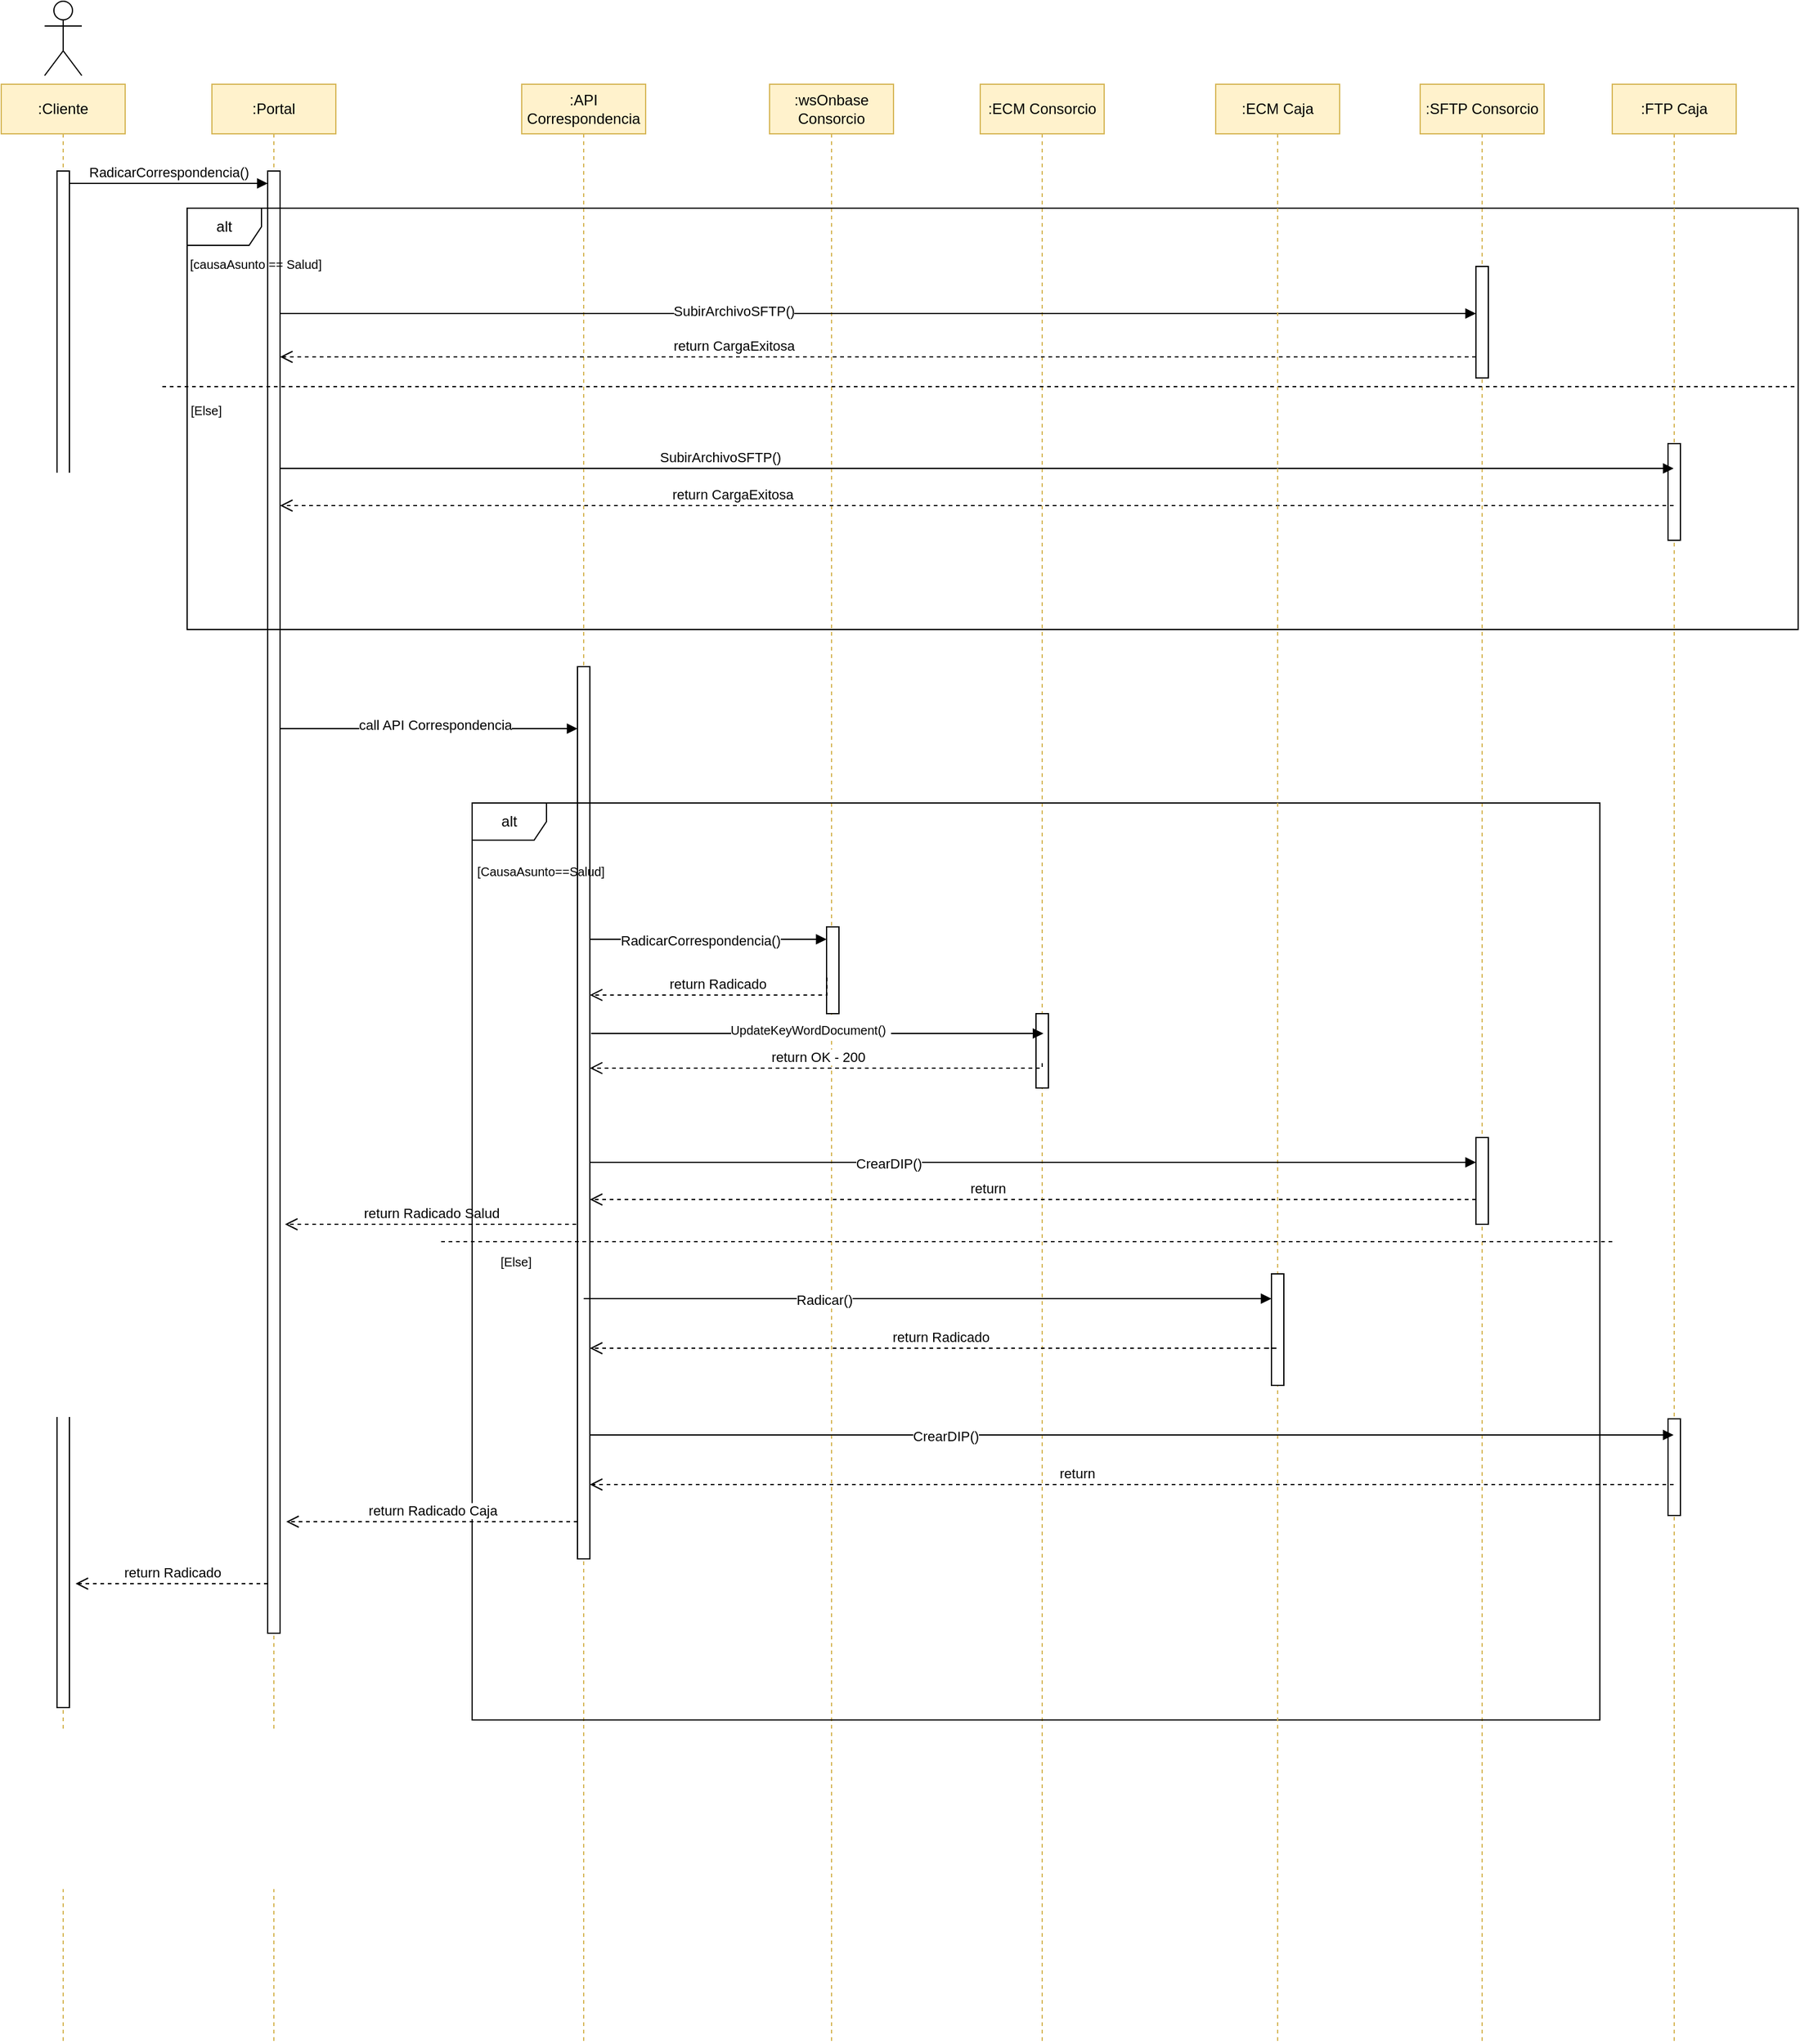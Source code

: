 <mxfile version="24.2.0" type="github" pages="4">
  <diagram name="Page-1" id="2YBvvXClWsGukQMizWep">
    <mxGraphModel dx="1914" dy="1018" grid="1" gridSize="10" guides="1" tooltips="1" connect="1" arrows="1" fold="1" page="1" pageScale="1" pageWidth="850" pageHeight="1100" math="0" shadow="0">
      <root>
        <mxCell id="0" />
        <mxCell id="1" parent="0" />
        <mxCell id="aM9ryv3xv72pqoxQDRHE-1" value=":Cliente" style="shape=umlLifeline;perimeter=lifelinePerimeter;whiteSpace=wrap;html=1;container=0;dropTarget=0;collapsible=0;recursiveResize=0;outlineConnect=0;portConstraint=eastwest;newEdgeStyle={&quot;edgeStyle&quot;:&quot;elbowEdgeStyle&quot;,&quot;elbow&quot;:&quot;vertical&quot;,&quot;curved&quot;:0,&quot;rounded&quot;:0};fillColor=#fff2cc;strokeColor=#d6b656;" parent="1" vertex="1">
          <mxGeometry x="30" y="110" width="100" height="1580" as="geometry" />
        </mxCell>
        <mxCell id="aM9ryv3xv72pqoxQDRHE-2" value="" style="html=1;points=[];perimeter=orthogonalPerimeter;outlineConnect=0;targetShapes=umlLifeline;portConstraint=eastwest;newEdgeStyle={&quot;edgeStyle&quot;:&quot;elbowEdgeStyle&quot;,&quot;elbow&quot;:&quot;vertical&quot;,&quot;curved&quot;:0,&quot;rounded&quot;:0};" parent="aM9ryv3xv72pqoxQDRHE-1" vertex="1">
          <mxGeometry x="45" y="70" width="10" height="1240" as="geometry" />
        </mxCell>
        <mxCell id="aM9ryv3xv72pqoxQDRHE-5" value=":Portal" style="shape=umlLifeline;perimeter=lifelinePerimeter;whiteSpace=wrap;html=1;container=0;dropTarget=0;collapsible=0;recursiveResize=0;outlineConnect=0;portConstraint=eastwest;newEdgeStyle={&quot;edgeStyle&quot;:&quot;elbowEdgeStyle&quot;,&quot;elbow&quot;:&quot;vertical&quot;,&quot;curved&quot;:0,&quot;rounded&quot;:0};fillColor=#fff2cc;strokeColor=#d6b656;" parent="1" vertex="1">
          <mxGeometry x="200" y="110" width="100" height="1580" as="geometry" />
        </mxCell>
        <mxCell id="aM9ryv3xv72pqoxQDRHE-6" value="" style="html=1;points=[];perimeter=orthogonalPerimeter;outlineConnect=0;targetShapes=umlLifeline;portConstraint=eastwest;newEdgeStyle={&quot;edgeStyle&quot;:&quot;elbowEdgeStyle&quot;,&quot;elbow&quot;:&quot;vertical&quot;,&quot;curved&quot;:0,&quot;rounded&quot;:0};" parent="aM9ryv3xv72pqoxQDRHE-5" vertex="1">
          <mxGeometry x="45" y="70" width="10" height="1180" as="geometry" />
        </mxCell>
        <mxCell id="aM9ryv3xv72pqoxQDRHE-7" value="RadicarCorrespondencia()" style="html=1;verticalAlign=bottom;endArrow=block;edgeStyle=elbowEdgeStyle;elbow=horizontal;curved=0;rounded=0;" parent="1" source="aM9ryv3xv72pqoxQDRHE-2" target="aM9ryv3xv72pqoxQDRHE-6" edge="1">
          <mxGeometry relative="1" as="geometry">
            <mxPoint x="185" y="200" as="sourcePoint" />
            <Array as="points">
              <mxPoint x="170" y="190" />
            </Array>
          </mxGeometry>
        </mxCell>
        <mxCell id="cqnKcuiXsADHDMvmx2EB-1" value="&lt;div&gt;&lt;br&gt;&lt;/div&gt;" style="shape=umlActor;verticalLabelPosition=bottom;verticalAlign=top;html=1;outlineConnect=0;" parent="1" vertex="1">
          <mxGeometry x="65" y="43" width="30" height="60" as="geometry" />
        </mxCell>
        <mxCell id="cqnKcuiXsADHDMvmx2EB-4" value=":SFTP Consorcio" style="shape=umlLifeline;perimeter=lifelinePerimeter;whiteSpace=wrap;html=1;container=0;dropTarget=0;collapsible=0;recursiveResize=0;outlineConnect=0;portConstraint=eastwest;newEdgeStyle={&quot;edgeStyle&quot;:&quot;elbowEdgeStyle&quot;,&quot;elbow&quot;:&quot;vertical&quot;,&quot;curved&quot;:0,&quot;rounded&quot;:0};fillColor=#fff2cc;strokeColor=#d6b656;" parent="1" vertex="1">
          <mxGeometry x="1175" y="110" width="100" height="1580" as="geometry" />
        </mxCell>
        <mxCell id="cqnKcuiXsADHDMvmx2EB-5" value="" style="html=1;points=[];perimeter=orthogonalPerimeter;outlineConnect=0;targetShapes=umlLifeline;portConstraint=eastwest;newEdgeStyle={&quot;edgeStyle&quot;:&quot;elbowEdgeStyle&quot;,&quot;elbow&quot;:&quot;vertical&quot;,&quot;curved&quot;:0,&quot;rounded&quot;:0};" parent="cqnKcuiXsADHDMvmx2EB-4" vertex="1">
          <mxGeometry x="45" y="147" width="10" height="90" as="geometry" />
        </mxCell>
        <mxCell id="cqnKcuiXsADHDMvmx2EB-47" value="" style="html=1;points=[];perimeter=orthogonalPerimeter;outlineConnect=0;targetShapes=umlLifeline;portConstraint=eastwest;newEdgeStyle={&quot;edgeStyle&quot;:&quot;elbowEdgeStyle&quot;,&quot;elbow&quot;:&quot;vertical&quot;,&quot;curved&quot;:0,&quot;rounded&quot;:0};" parent="cqnKcuiXsADHDMvmx2EB-4" vertex="1">
          <mxGeometry x="45" y="850" width="10" height="70" as="geometry" />
        </mxCell>
        <mxCell id="cqnKcuiXsADHDMvmx2EB-6" value=":API Correspondencia" style="shape=umlLifeline;perimeter=lifelinePerimeter;whiteSpace=wrap;html=1;container=0;dropTarget=0;collapsible=0;recursiveResize=0;outlineConnect=0;portConstraint=eastwest;newEdgeStyle={&quot;edgeStyle&quot;:&quot;elbowEdgeStyle&quot;,&quot;elbow&quot;:&quot;vertical&quot;,&quot;curved&quot;:0,&quot;rounded&quot;:0};fillColor=#fff2cc;strokeColor=#d6b656;" parent="1" vertex="1">
          <mxGeometry x="450" y="110" width="100" height="1580" as="geometry" />
        </mxCell>
        <mxCell id="cqnKcuiXsADHDMvmx2EB-7" value="" style="html=1;points=[];perimeter=orthogonalPerimeter;outlineConnect=0;targetShapes=umlLifeline;portConstraint=eastwest;newEdgeStyle={&quot;edgeStyle&quot;:&quot;elbowEdgeStyle&quot;,&quot;elbow&quot;:&quot;vertical&quot;,&quot;curved&quot;:0,&quot;rounded&quot;:0};" parent="cqnKcuiXsADHDMvmx2EB-6" vertex="1">
          <mxGeometry x="45" y="470" width="10" height="720" as="geometry" />
        </mxCell>
        <mxCell id="cqnKcuiXsADHDMvmx2EB-8" value=":wsOnbase Consorcio" style="shape=umlLifeline;perimeter=lifelinePerimeter;whiteSpace=wrap;html=1;container=0;dropTarget=0;collapsible=0;recursiveResize=0;outlineConnect=0;portConstraint=eastwest;newEdgeStyle={&quot;edgeStyle&quot;:&quot;elbowEdgeStyle&quot;,&quot;elbow&quot;:&quot;vertical&quot;,&quot;curved&quot;:0,&quot;rounded&quot;:0};fillColor=#fff2cc;strokeColor=#d6b656;" parent="1" vertex="1">
          <mxGeometry x="650" y="110" width="100" height="1580" as="geometry" />
        </mxCell>
        <mxCell id="cqnKcuiXsADHDMvmx2EB-9" value="" style="html=1;points=[];perimeter=orthogonalPerimeter;outlineConnect=0;targetShapes=umlLifeline;portConstraint=eastwest;newEdgeStyle={&quot;edgeStyle&quot;:&quot;elbowEdgeStyle&quot;,&quot;elbow&quot;:&quot;vertical&quot;,&quot;curved&quot;:0,&quot;rounded&quot;:0};" parent="cqnKcuiXsADHDMvmx2EB-8" vertex="1">
          <mxGeometry x="46" y="680" width="10" height="70" as="geometry" />
        </mxCell>
        <mxCell id="cqnKcuiXsADHDMvmx2EB-10" value=":ECM Consorcio" style="shape=umlLifeline;perimeter=lifelinePerimeter;whiteSpace=wrap;html=1;container=0;dropTarget=0;collapsible=0;recursiveResize=0;outlineConnect=0;portConstraint=eastwest;newEdgeStyle={&quot;edgeStyle&quot;:&quot;elbowEdgeStyle&quot;,&quot;elbow&quot;:&quot;vertical&quot;,&quot;curved&quot;:0,&quot;rounded&quot;:0};fillColor=#fff2cc;strokeColor=#d6b656;" parent="1" vertex="1">
          <mxGeometry x="820" y="110" width="100" height="1580" as="geometry" />
        </mxCell>
        <mxCell id="cqnKcuiXsADHDMvmx2EB-11" value="" style="html=1;points=[];perimeter=orthogonalPerimeter;outlineConnect=0;targetShapes=umlLifeline;portConstraint=eastwest;newEdgeStyle={&quot;edgeStyle&quot;:&quot;elbowEdgeStyle&quot;,&quot;elbow&quot;:&quot;vertical&quot;,&quot;curved&quot;:0,&quot;rounded&quot;:0};" parent="cqnKcuiXsADHDMvmx2EB-10" vertex="1">
          <mxGeometry x="45" y="750" width="10" height="60" as="geometry" />
        </mxCell>
        <mxCell id="cqnKcuiXsADHDMvmx2EB-12" value="SubirArchivoSFTP()" style="html=1;verticalAlign=bottom;endArrow=block;edgeStyle=elbowEdgeStyle;elbow=horizontal;curved=0;rounded=0;" parent="1" source="aM9ryv3xv72pqoxQDRHE-6" target="cqnKcuiXsADHDMvmx2EB-5" edge="1">
          <mxGeometry x="-0.243" y="-7" relative="1" as="geometry">
            <mxPoint x="270" y="230" as="sourcePoint" />
            <Array as="points">
              <mxPoint x="320" y="295" />
              <mxPoint x="340" y="230" />
            </Array>
            <mxPoint x="400" y="230" as="targetPoint" />
            <mxPoint as="offset" />
          </mxGeometry>
        </mxCell>
        <mxCell id="cqnKcuiXsADHDMvmx2EB-14" value="return CargaExitosa" style="html=1;verticalAlign=bottom;endArrow=open;dashed=1;endSize=8;edgeStyle=elbowEdgeStyle;elbow=vertical;curved=0;rounded=0;" parent="1" source="cqnKcuiXsADHDMvmx2EB-5" target="aM9ryv3xv72pqoxQDRHE-6" edge="1">
          <mxGeometry x="0.243" relative="1" as="geometry">
            <mxPoint x="265.5" y="330" as="targetPoint" />
            <Array as="points">
              <mxPoint x="350.5" y="330" />
            </Array>
            <mxPoint x="410" y="330" as="sourcePoint" />
            <mxPoint as="offset" />
          </mxGeometry>
        </mxCell>
        <mxCell id="cqnKcuiXsADHDMvmx2EB-15" value="" style="html=1;verticalAlign=bottom;endArrow=block;edgeStyle=elbowEdgeStyle;elbow=horizontal;curved=0;rounded=0;" parent="1" source="aM9ryv3xv72pqoxQDRHE-6" target="cqnKcuiXsADHDMvmx2EB-7" edge="1">
          <mxGeometry relative="1" as="geometry">
            <mxPoint x="270" y="630" as="sourcePoint" />
            <Array as="points">
              <mxPoint x="360" y="630" />
            </Array>
            <mxPoint x="555" y="630" as="targetPoint" />
          </mxGeometry>
        </mxCell>
        <mxCell id="cqnKcuiXsADHDMvmx2EB-17" value="&lt;div&gt;&lt;br&gt;&lt;/div&gt;&lt;div&gt;call API Correspondencia&lt;br&gt;&lt;/div&gt;" style="edgeLabel;html=1;align=center;verticalAlign=middle;resizable=0;points=[];" parent="cqnKcuiXsADHDMvmx2EB-15" vertex="1" connectable="0">
          <mxGeometry x="0.179" y="2" relative="1" as="geometry">
            <mxPoint x="-17" y="-8" as="offset" />
          </mxGeometry>
        </mxCell>
        <mxCell id="cqnKcuiXsADHDMvmx2EB-16" value="return Radicado Salud" style="html=1;verticalAlign=bottom;endArrow=open;dashed=1;endSize=8;edgeStyle=elbowEdgeStyle;elbow=vertical;curved=0;rounded=0;" parent="1" edge="1">
          <mxGeometry relative="1" as="geometry">
            <mxPoint x="259" y="1030" as="targetPoint" />
            <Array as="points">
              <mxPoint x="454" y="1030" />
            </Array>
            <mxPoint x="494" y="1030" as="sourcePoint" />
          </mxGeometry>
        </mxCell>
        <mxCell id="cqnKcuiXsADHDMvmx2EB-19" value="alt" style="shape=umlFrame;whiteSpace=wrap;html=1;pointerEvents=0;" parent="1" vertex="1">
          <mxGeometry x="410" y="690" width="910" height="740" as="geometry" />
        </mxCell>
        <mxCell id="cqnKcuiXsADHDMvmx2EB-20" value="" style="line;strokeWidth=1;fillColor=none;align=left;verticalAlign=middle;spacingTop=-1;spacingLeft=3;spacingRight=3;rotatable=0;labelPosition=right;points=[];portConstraint=eastwest;strokeColor=inherit;dashed=1;" parent="1" vertex="1">
          <mxGeometry x="385" y="1040" width="945" height="8" as="geometry" />
        </mxCell>
        <mxCell id="cqnKcuiXsADHDMvmx2EB-21" value="" style="html=1;verticalAlign=bottom;endArrow=block;edgeStyle=elbowEdgeStyle;elbow=vertical;curved=0;rounded=0;" parent="1" source="cqnKcuiXsADHDMvmx2EB-7" target="cqnKcuiXsADHDMvmx2EB-9" edge="1">
          <mxGeometry relative="1" as="geometry">
            <mxPoint x="265" y="790" as="sourcePoint" />
            <Array as="points">
              <mxPoint x="510" y="800" />
            </Array>
            <mxPoint x="400" y="790" as="targetPoint" />
          </mxGeometry>
        </mxCell>
        <mxCell id="cqnKcuiXsADHDMvmx2EB-41" value="RadicarCorrespondencia()" style="edgeLabel;html=1;align=center;verticalAlign=middle;resizable=0;points=[];" parent="cqnKcuiXsADHDMvmx2EB-21" vertex="1" connectable="0">
          <mxGeometry x="-0.419" y="-1" relative="1" as="geometry">
            <mxPoint x="33" as="offset" />
          </mxGeometry>
        </mxCell>
        <mxCell id="cqnKcuiXsADHDMvmx2EB-24" value="return Radicado" style="html=1;verticalAlign=bottom;endArrow=open;dashed=1;endSize=8;edgeStyle=elbowEdgeStyle;elbow=vertical;curved=0;rounded=0;exitX=0.026;exitY=0.584;exitDx=0;exitDy=0;exitPerimeter=0;" parent="1" source="cqnKcuiXsADHDMvmx2EB-9" target="cqnKcuiXsADHDMvmx2EB-7" edge="1">
          <mxGeometry relative="1" as="geometry">
            <mxPoint x="510" y="829.95" as="targetPoint" />
            <Array as="points">
              <mxPoint x="655" y="844.95" />
            </Array>
            <mxPoint x="651" y="829.95" as="sourcePoint" />
          </mxGeometry>
        </mxCell>
        <mxCell id="cqnKcuiXsADHDMvmx2EB-25" value="" style="html=1;verticalAlign=bottom;endArrow=block;edgeStyle=elbowEdgeStyle;elbow=vertical;curved=0;rounded=0;" parent="1" edge="1">
          <mxGeometry relative="1" as="geometry">
            <mxPoint x="506" y="876" as="sourcePoint" />
            <Array as="points" />
            <mxPoint x="871" y="876.333" as="targetPoint" />
          </mxGeometry>
        </mxCell>
        <mxCell id="cqnKcuiXsADHDMvmx2EB-26" value="&lt;span style=&quot;line-height: 107%; font-family: Arial, sans-serif;&quot;&gt;&lt;font style=&quot;font-size: 10px;&quot;&gt;UpdateKeyWordDocument()&lt;/font&gt;&lt;/span&gt;&lt;span style=&quot;font-size:12.0pt;mso-bidi-font-size:11.0pt;&lt;br/&gt;line-height:107%;font-family:&amp;quot;Arial&amp;quot;,sans-serif;mso-fareast-font-family:Calibri;&lt;br/&gt;mso-fareast-theme-font:minor-latin;mso-bidi-font-family:&amp;quot;Times New Roman&amp;quot;;&lt;br/&gt;mso-bidi-theme-font:minor-bidi;mso-ansi-language:ES-CO;mso-fareast-language:&lt;br/&gt;EN-US;mso-bidi-language:AR-SA;mso-bidi-font-style:italic&quot;&gt;&amp;nbsp;&lt;/span&gt;" style="edgeLabel;html=1;align=center;verticalAlign=middle;resizable=0;points=[];" parent="cqnKcuiXsADHDMvmx2EB-25" vertex="1" connectable="0">
          <mxGeometry x="-0.189" y="2" relative="1" as="geometry">
            <mxPoint x="29" y="-3" as="offset" />
          </mxGeometry>
        </mxCell>
        <mxCell id="cqnKcuiXsADHDMvmx2EB-30" value="alt" style="shape=umlFrame;whiteSpace=wrap;html=1;pointerEvents=0;" parent="1" vertex="1">
          <mxGeometry x="180" y="210" width="1300" height="340" as="geometry" />
        </mxCell>
        <mxCell id="cqnKcuiXsADHDMvmx2EB-33" value="&lt;font style=&quot;font-size: 10px;&quot;&gt;[causaAsunto == Salud]&lt;/font&gt;" style="text;html=1;align=center;verticalAlign=middle;resizable=0;points=[];autosize=1;strokeColor=none;fillColor=none;" parent="1" vertex="1">
          <mxGeometry x="170" y="240" width="130" height="30" as="geometry" />
        </mxCell>
        <mxCell id="cqnKcuiXsADHDMvmx2EB-34" value="" style="line;strokeWidth=1;fillColor=none;align=left;verticalAlign=middle;spacingTop=-1;spacingLeft=3;spacingRight=3;rotatable=0;labelPosition=right;points=[];portConstraint=eastwest;strokeColor=inherit;dashed=1;" parent="1" vertex="1">
          <mxGeometry x="160" y="350" width="1320" height="8" as="geometry" />
        </mxCell>
        <mxCell id="cqnKcuiXsADHDMvmx2EB-35" value="&lt;font style=&quot;font-size: 10px;&quot;&gt;[Else]&lt;/font&gt;" style="text;html=1;align=center;verticalAlign=middle;resizable=0;points=[];autosize=1;strokeColor=none;fillColor=none;" parent="1" vertex="1">
          <mxGeometry x="170" y="358" width="50" height="30" as="geometry" />
        </mxCell>
        <mxCell id="cqnKcuiXsADHDMvmx2EB-36" value=":FTP Caja" style="shape=umlLifeline;perimeter=lifelinePerimeter;whiteSpace=wrap;html=1;container=0;dropTarget=0;collapsible=0;recursiveResize=0;outlineConnect=0;portConstraint=eastwest;newEdgeStyle={&quot;edgeStyle&quot;:&quot;elbowEdgeStyle&quot;,&quot;elbow&quot;:&quot;vertical&quot;,&quot;curved&quot;:0,&quot;rounded&quot;:0};fillColor=#fff2cc;strokeColor=#d6b656;" parent="1" vertex="1">
          <mxGeometry x="1330" y="110" width="100" height="1580" as="geometry" />
        </mxCell>
        <mxCell id="cqnKcuiXsADHDMvmx2EB-37" value="" style="html=1;points=[];perimeter=orthogonalPerimeter;outlineConnect=0;targetShapes=umlLifeline;portConstraint=eastwest;newEdgeStyle={&quot;edgeStyle&quot;:&quot;elbowEdgeStyle&quot;,&quot;elbow&quot;:&quot;vertical&quot;,&quot;curved&quot;:0,&quot;rounded&quot;:0};" parent="cqnKcuiXsADHDMvmx2EB-36" vertex="1">
          <mxGeometry x="45" y="290" width="10" height="78" as="geometry" />
        </mxCell>
        <mxCell id="cqnKcuiXsADHDMvmx2EB-56" value="" style="html=1;points=[];perimeter=orthogonalPerimeter;outlineConnect=0;targetShapes=umlLifeline;portConstraint=eastwest;newEdgeStyle={&quot;edgeStyle&quot;:&quot;elbowEdgeStyle&quot;,&quot;elbow&quot;:&quot;vertical&quot;,&quot;curved&quot;:0,&quot;rounded&quot;:0};" parent="cqnKcuiXsADHDMvmx2EB-36" vertex="1">
          <mxGeometry x="45" y="1077" width="10" height="78" as="geometry" />
        </mxCell>
        <mxCell id="cqnKcuiXsADHDMvmx2EB-39" value="SubirArchivoSFTP()" style="html=1;verticalAlign=bottom;endArrow=block;edgeStyle=elbowEdgeStyle;elbow=horizontal;curved=0;rounded=0;" parent="1" source="aM9ryv3xv72pqoxQDRHE-6" target="cqnKcuiXsADHDMvmx2EB-36" edge="1">
          <mxGeometry x="-0.369" relative="1" as="geometry">
            <mxPoint x="265" y="420" as="sourcePoint" />
            <Array as="points">
              <mxPoint x="330" y="420" />
              <mxPoint x="350" y="355" />
            </Array>
            <mxPoint x="415" y="420" as="targetPoint" />
            <mxPoint as="offset" />
          </mxGeometry>
        </mxCell>
        <mxCell id="cqnKcuiXsADHDMvmx2EB-40" value="return CargaExitosa" style="html=1;verticalAlign=bottom;endArrow=open;dashed=1;endSize=8;edgeStyle=elbowEdgeStyle;elbow=vertical;curved=0;rounded=0;" parent="1" source="cqnKcuiXsADHDMvmx2EB-36" target="aM9ryv3xv72pqoxQDRHE-6" edge="1">
          <mxGeometry x="0.351" relative="1" as="geometry">
            <mxPoint x="317.5" y="450" as="targetPoint" />
            <Array as="points">
              <mxPoint x="413" y="450" />
            </Array>
            <mxPoint x="472.5" y="450" as="sourcePoint" />
            <mxPoint as="offset" />
          </mxGeometry>
        </mxCell>
        <mxCell id="cqnKcuiXsADHDMvmx2EB-43" value="&lt;font style=&quot;font-size: 10px;&quot;&gt;[CausaAsunto==Salud]&lt;/font&gt;" style="text;html=1;align=center;verticalAlign=middle;resizable=0;points=[];autosize=1;strokeColor=none;fillColor=none;" parent="1" vertex="1">
          <mxGeometry x="400" y="730" width="130" height="30" as="geometry" />
        </mxCell>
        <mxCell id="cqnKcuiXsADHDMvmx2EB-44" value="return OK - 200" style="html=1;verticalAlign=bottom;endArrow=open;dashed=1;endSize=8;edgeStyle=elbowEdgeStyle;elbow=vertical;curved=0;rounded=0;exitX=0.5;exitY=0.667;exitDx=0;exitDy=0;exitPerimeter=0;" parent="1" source="cqnKcuiXsADHDMvmx2EB-11" target="cqnKcuiXsADHDMvmx2EB-7" edge="1">
          <mxGeometry relative="1" as="geometry">
            <mxPoint x="515" y="904" as="targetPoint" />
            <Array as="points">
              <mxPoint x="665" y="903.95" />
            </Array>
            <mxPoint x="656" y="890" as="sourcePoint" />
          </mxGeometry>
        </mxCell>
        <mxCell id="cqnKcuiXsADHDMvmx2EB-45" value=":ECM Caja" style="shape=umlLifeline;perimeter=lifelinePerimeter;whiteSpace=wrap;html=1;container=0;dropTarget=0;collapsible=0;recursiveResize=0;outlineConnect=0;portConstraint=eastwest;newEdgeStyle={&quot;edgeStyle&quot;:&quot;elbowEdgeStyle&quot;,&quot;elbow&quot;:&quot;vertical&quot;,&quot;curved&quot;:0,&quot;rounded&quot;:0};fillColor=#fff2cc;strokeColor=#d6b656;" parent="1" vertex="1">
          <mxGeometry x="1010" y="110" width="100" height="1580" as="geometry" />
        </mxCell>
        <mxCell id="cqnKcuiXsADHDMvmx2EB-46" value="" style="html=1;points=[];perimeter=orthogonalPerimeter;outlineConnect=0;targetShapes=umlLifeline;portConstraint=eastwest;newEdgeStyle={&quot;edgeStyle&quot;:&quot;elbowEdgeStyle&quot;,&quot;elbow&quot;:&quot;vertical&quot;,&quot;curved&quot;:0,&quot;rounded&quot;:0};" parent="cqnKcuiXsADHDMvmx2EB-45" vertex="1">
          <mxGeometry x="45" y="960" width="10" height="90" as="geometry" />
        </mxCell>
        <mxCell id="cqnKcuiXsADHDMvmx2EB-48" value="" style="html=1;verticalAlign=bottom;endArrow=block;edgeStyle=elbowEdgeStyle;elbow=vertical;curved=0;rounded=0;" parent="1" source="cqnKcuiXsADHDMvmx2EB-7" target="cqnKcuiXsADHDMvmx2EB-47" edge="1">
          <mxGeometry relative="1" as="geometry">
            <mxPoint x="530" y="980" as="sourcePoint" />
            <Array as="points">
              <mxPoint x="535" y="980" />
            </Array>
            <mxPoint x="671" y="980" as="targetPoint" />
          </mxGeometry>
        </mxCell>
        <mxCell id="cqnKcuiXsADHDMvmx2EB-49" value="CrearDIP()" style="edgeLabel;html=1;align=center;verticalAlign=middle;resizable=0;points=[];" parent="cqnKcuiXsADHDMvmx2EB-48" vertex="1" connectable="0">
          <mxGeometry x="-0.419" y="-1" relative="1" as="geometry">
            <mxPoint x="33" as="offset" />
          </mxGeometry>
        </mxCell>
        <mxCell id="cqnKcuiXsADHDMvmx2EB-50" value="return" style="html=1;verticalAlign=bottom;endArrow=open;dashed=1;endSize=8;edgeStyle=elbowEdgeStyle;elbow=vertical;curved=0;rounded=0;" parent="1" source="cqnKcuiXsADHDMvmx2EB-47" target="cqnKcuiXsADHDMvmx2EB-7" edge="1">
          <mxGeometry x="0.102" relative="1" as="geometry">
            <mxPoint x="510" y="1010" as="targetPoint" />
            <Array as="points">
              <mxPoint x="670" y="1010" />
            </Array>
            <mxPoint x="875" y="1016.05" as="sourcePoint" />
            <mxPoint as="offset" />
          </mxGeometry>
        </mxCell>
        <mxCell id="cqnKcuiXsADHDMvmx2EB-51" value="&lt;font style=&quot;font-size: 10px;&quot;&gt;[Else]&lt;/font&gt;" style="text;html=1;align=center;verticalAlign=middle;resizable=0;points=[];autosize=1;strokeColor=none;fillColor=none;" parent="1" vertex="1">
          <mxGeometry x="420" y="1045" width="50" height="30" as="geometry" />
        </mxCell>
        <mxCell id="cqnKcuiXsADHDMvmx2EB-52" value="" style="html=1;verticalAlign=bottom;endArrow=block;edgeStyle=elbowEdgeStyle;elbow=vertical;curved=0;rounded=0;" parent="1" target="cqnKcuiXsADHDMvmx2EB-46" edge="1">
          <mxGeometry relative="1" as="geometry">
            <mxPoint x="500" y="1090" as="sourcePoint" />
            <Array as="points">
              <mxPoint x="505" y="1090" />
            </Array>
            <mxPoint x="1050" y="1090" as="targetPoint" />
          </mxGeometry>
        </mxCell>
        <mxCell id="cqnKcuiXsADHDMvmx2EB-53" value="Radicar()" style="edgeLabel;html=1;align=center;verticalAlign=middle;resizable=0;points=[];" parent="cqnKcuiXsADHDMvmx2EB-52" vertex="1" connectable="0">
          <mxGeometry x="-0.419" y="-1" relative="1" as="geometry">
            <mxPoint x="33" as="offset" />
          </mxGeometry>
        </mxCell>
        <mxCell id="cqnKcuiXsADHDMvmx2EB-55" value="return Radicado" style="html=1;verticalAlign=bottom;endArrow=open;dashed=1;endSize=8;edgeStyle=elbowEdgeStyle;elbow=vertical;curved=0;rounded=0;" parent="1" target="cqnKcuiXsADHDMvmx2EB-7" edge="1">
          <mxGeometry relative="1" as="geometry">
            <mxPoint x="550" y="1130" as="targetPoint" />
            <Array as="points">
              <mxPoint x="1060" y="1130" />
            </Array>
            <mxPoint x="1050" y="1130" as="sourcePoint" />
          </mxGeometry>
        </mxCell>
        <mxCell id="cqnKcuiXsADHDMvmx2EB-57" value="" style="html=1;verticalAlign=bottom;endArrow=block;edgeStyle=elbowEdgeStyle;elbow=vertical;curved=0;rounded=0;" parent="1" source="cqnKcuiXsADHDMvmx2EB-7" target="cqnKcuiXsADHDMvmx2EB-36" edge="1">
          <mxGeometry relative="1" as="geometry">
            <mxPoint x="520" y="1200" as="sourcePoint" />
            <Array as="points">
              <mxPoint x="525" y="1200" />
            </Array>
            <mxPoint x="1075" y="1200" as="targetPoint" />
          </mxGeometry>
        </mxCell>
        <mxCell id="cqnKcuiXsADHDMvmx2EB-58" value="CrearDIP()" style="edgeLabel;html=1;align=center;verticalAlign=middle;resizable=0;points=[];" parent="cqnKcuiXsADHDMvmx2EB-57" vertex="1" connectable="0">
          <mxGeometry x="-0.419" y="-1" relative="1" as="geometry">
            <mxPoint x="33" as="offset" />
          </mxGeometry>
        </mxCell>
        <mxCell id="cqnKcuiXsADHDMvmx2EB-59" value="return" style="html=1;verticalAlign=bottom;endArrow=open;dashed=1;endSize=8;edgeStyle=elbowEdgeStyle;elbow=vertical;curved=0;rounded=0;" parent="1" source="cqnKcuiXsADHDMvmx2EB-36" target="cqnKcuiXsADHDMvmx2EB-7" edge="1">
          <mxGeometry x="0.102" relative="1" as="geometry">
            <mxPoint x="515" y="1240" as="targetPoint" />
            <Array as="points">
              <mxPoint x="680" y="1240" />
            </Array>
            <mxPoint x="1230" y="1240" as="sourcePoint" />
            <mxPoint as="offset" />
          </mxGeometry>
        </mxCell>
        <mxCell id="cqnKcuiXsADHDMvmx2EB-60" value="return Radicado" style="html=1;verticalAlign=bottom;endArrow=open;dashed=1;endSize=8;edgeStyle=elbowEdgeStyle;elbow=vertical;curved=0;rounded=0;" parent="1" edge="1">
          <mxGeometry relative="1" as="geometry">
            <mxPoint x="90" y="1320.333" as="targetPoint" />
            <Array as="points" />
            <mxPoint x="245" y="1320" as="sourcePoint" />
          </mxGeometry>
        </mxCell>
        <mxCell id="uCtML49KobSLCq7Dv39B-4" value="return Radicado Caja" style="html=1;verticalAlign=bottom;endArrow=open;dashed=1;endSize=8;edgeStyle=elbowEdgeStyle;elbow=vertical;curved=0;rounded=0;" parent="1" edge="1">
          <mxGeometry relative="1" as="geometry">
            <mxPoint x="260" y="1270" as="targetPoint" />
            <Array as="points">
              <mxPoint x="455" y="1270" />
            </Array>
            <mxPoint x="495" y="1270" as="sourcePoint" />
          </mxGeometry>
        </mxCell>
      </root>
    </mxGraphModel>
  </diagram>
  <diagram id="X5yprrjzY3ESnoP8pECR" name="Page-2">
    <mxGraphModel dx="1914" dy="1018" grid="1" gridSize="10" guides="1" tooltips="1" connect="1" arrows="1" fold="1" page="1" pageScale="1" pageWidth="827" pageHeight="1169" math="0" shadow="0">
      <root>
        <mxCell id="0" />
        <mxCell id="1" parent="0" />
        <mxCell id="KS3-iHtWyMYtrSavzgQh-1" value="alt" style="shape=umlFrame;whiteSpace=wrap;html=1;pointerEvents=0;" vertex="1" parent="1">
          <mxGeometry x="385" y="210" width="890" height="350" as="geometry" />
        </mxCell>
        <mxCell id="qvDgZleWBmT4_LXkEnWx-1" value=":Cliente" style="shape=umlLifeline;perimeter=lifelinePerimeter;whiteSpace=wrap;html=1;container=0;dropTarget=0;collapsible=0;recursiveResize=0;outlineConnect=0;portConstraint=eastwest;newEdgeStyle={&quot;edgeStyle&quot;:&quot;elbowEdgeStyle&quot;,&quot;elbow&quot;:&quot;vertical&quot;,&quot;curved&quot;:0,&quot;rounded&quot;:0};fillColor=#fff2cc;strokeColor=#d6b656;" vertex="1" parent="1">
          <mxGeometry x="30" y="110" width="100" height="1580" as="geometry" />
        </mxCell>
        <mxCell id="qvDgZleWBmT4_LXkEnWx-2" value="" style="html=1;points=[];perimeter=orthogonalPerimeter;outlineConnect=0;targetShapes=umlLifeline;portConstraint=eastwest;newEdgeStyle={&quot;edgeStyle&quot;:&quot;elbowEdgeStyle&quot;,&quot;elbow&quot;:&quot;vertical&quot;,&quot;curved&quot;:0,&quot;rounded&quot;:0};" vertex="1" parent="qvDgZleWBmT4_LXkEnWx-1">
          <mxGeometry x="45" y="70" width="10" height="1240" as="geometry" />
        </mxCell>
        <mxCell id="qvDgZleWBmT4_LXkEnWx-3" value=":Portal" style="shape=umlLifeline;perimeter=lifelinePerimeter;whiteSpace=wrap;html=1;container=0;dropTarget=0;collapsible=0;recursiveResize=0;outlineConnect=0;portConstraint=eastwest;newEdgeStyle={&quot;edgeStyle&quot;:&quot;elbowEdgeStyle&quot;,&quot;elbow&quot;:&quot;vertical&quot;,&quot;curved&quot;:0,&quot;rounded&quot;:0};fillColor=#fff2cc;strokeColor=#d6b656;" vertex="1" parent="1">
          <mxGeometry x="200" y="110" width="100" height="1580" as="geometry" />
        </mxCell>
        <mxCell id="qvDgZleWBmT4_LXkEnWx-4" value="" style="html=1;points=[];perimeter=orthogonalPerimeter;outlineConnect=0;targetShapes=umlLifeline;portConstraint=eastwest;newEdgeStyle={&quot;edgeStyle&quot;:&quot;elbowEdgeStyle&quot;,&quot;elbow&quot;:&quot;vertical&quot;,&quot;curved&quot;:0,&quot;rounded&quot;:0};" vertex="1" parent="qvDgZleWBmT4_LXkEnWx-3">
          <mxGeometry x="45" y="70" width="10" height="1180" as="geometry" />
        </mxCell>
        <mxCell id="qvDgZleWBmT4_LXkEnWx-5" value="RadicarCorrespondencia()" style="html=1;verticalAlign=bottom;endArrow=block;edgeStyle=elbowEdgeStyle;elbow=horizontal;curved=0;rounded=0;" edge="1" parent="1" source="qvDgZleWBmT4_LXkEnWx-2" target="qvDgZleWBmT4_LXkEnWx-4">
          <mxGeometry relative="1" as="geometry">
            <mxPoint x="185" y="200" as="sourcePoint" />
            <Array as="points">
              <mxPoint x="170" y="190" />
            </Array>
          </mxGeometry>
        </mxCell>
        <mxCell id="qvDgZleWBmT4_LXkEnWx-6" value="&lt;div&gt;&lt;br&gt;&lt;/div&gt;" style="shape=umlActor;verticalLabelPosition=bottom;verticalAlign=top;html=1;outlineConnect=0;" vertex="1" parent="1">
          <mxGeometry x="65" y="43" width="30" height="60" as="geometry" />
        </mxCell>
        <mxCell id="qvDgZleWBmT4_LXkEnWx-7" value=":SFTP Consorcio" style="shape=umlLifeline;perimeter=lifelinePerimeter;whiteSpace=wrap;html=1;container=0;dropTarget=0;collapsible=0;recursiveResize=0;outlineConnect=0;portConstraint=eastwest;newEdgeStyle={&quot;edgeStyle&quot;:&quot;elbowEdgeStyle&quot;,&quot;elbow&quot;:&quot;vertical&quot;,&quot;curved&quot;:0,&quot;rounded&quot;:0};fillColor=#fff2cc;strokeColor=#d6b656;" vertex="1" parent="1">
          <mxGeometry x="1300" y="110" width="100" height="1580" as="geometry" />
        </mxCell>
        <mxCell id="qvDgZleWBmT4_LXkEnWx-9" value="" style="html=1;points=[];perimeter=orthogonalPerimeter;outlineConnect=0;targetShapes=umlLifeline;portConstraint=eastwest;newEdgeStyle={&quot;edgeStyle&quot;:&quot;elbowEdgeStyle&quot;,&quot;elbow&quot;:&quot;vertical&quot;,&quot;curved&quot;:0,&quot;rounded&quot;:0};" vertex="1" parent="qvDgZleWBmT4_LXkEnWx-7">
          <mxGeometry x="45" y="850" width="10" height="70" as="geometry" />
        </mxCell>
        <mxCell id="qvDgZleWBmT4_LXkEnWx-12" value=":wsOnbase Consorcio" style="shape=umlLifeline;perimeter=lifelinePerimeter;whiteSpace=wrap;html=1;container=0;dropTarget=0;collapsible=0;recursiveResize=0;outlineConnect=0;portConstraint=eastwest;newEdgeStyle={&quot;edgeStyle&quot;:&quot;elbowEdgeStyle&quot;,&quot;elbow&quot;:&quot;vertical&quot;,&quot;curved&quot;:0,&quot;rounded&quot;:0};fillColor=#fff2cc;strokeColor=#d6b656;" vertex="1" parent="1">
          <mxGeometry x="651" y="110" width="100" height="1580" as="geometry" />
        </mxCell>
        <mxCell id="KS3-iHtWyMYtrSavzgQh-4" value="" style="html=1;points=[];perimeter=orthogonalPerimeter;outlineConnect=0;targetShapes=umlLifeline;portConstraint=eastwest;newEdgeStyle={&quot;edgeStyle&quot;:&quot;elbowEdgeStyle&quot;,&quot;elbow&quot;:&quot;vertical&quot;,&quot;curved&quot;:0,&quot;rounded&quot;:0};" vertex="1" parent="qvDgZleWBmT4_LXkEnWx-12">
          <mxGeometry x="45" y="180" width="10" height="70" as="geometry" />
        </mxCell>
        <mxCell id="qvDgZleWBmT4_LXkEnWx-14" value=":ECM Consorcio" style="shape=umlLifeline;perimeter=lifelinePerimeter;whiteSpace=wrap;html=1;container=0;dropTarget=0;collapsible=0;recursiveResize=0;outlineConnect=0;portConstraint=eastwest;newEdgeStyle={&quot;edgeStyle&quot;:&quot;elbowEdgeStyle&quot;,&quot;elbow&quot;:&quot;vertical&quot;,&quot;curved&quot;:0,&quot;rounded&quot;:0};fillColor=#fff2cc;strokeColor=#d6b656;" vertex="1" parent="1">
          <mxGeometry x="821" y="110" width="100" height="1580" as="geometry" />
        </mxCell>
        <mxCell id="qvDgZleWBmT4_LXkEnWx-15" value="" style="html=1;points=[];perimeter=orthogonalPerimeter;outlineConnect=0;targetShapes=umlLifeline;portConstraint=eastwest;newEdgeStyle={&quot;edgeStyle&quot;:&quot;elbowEdgeStyle&quot;,&quot;elbow&quot;:&quot;vertical&quot;,&quot;curved&quot;:0,&quot;rounded&quot;:0};" vertex="1" parent="qvDgZleWBmT4_LXkEnWx-14">
          <mxGeometry x="45" y="670" width="10" height="60" as="geometry" />
        </mxCell>
        <mxCell id="qvDgZleWBmT4_LXkEnWx-18" value="" style="html=1;verticalAlign=bottom;endArrow=block;edgeStyle=elbowEdgeStyle;elbow=horizontal;curved=0;rounded=0;" edge="1" parent="1" source="qvDgZleWBmT4_LXkEnWx-4" target="qvDgZleWBmT4_LXkEnWx-11">
          <mxGeometry relative="1" as="geometry">
            <mxPoint x="270" y="630" as="sourcePoint" />
            <Array as="points">
              <mxPoint x="360" y="630" />
            </Array>
            <mxPoint x="555" y="630" as="targetPoint" />
          </mxGeometry>
        </mxCell>
        <mxCell id="qvDgZleWBmT4_LXkEnWx-19" value="&lt;div&gt;&lt;br&gt;&lt;/div&gt;&lt;div&gt;call Crear DIP&lt;br&gt;&lt;/div&gt;" style="edgeLabel;html=1;align=center;verticalAlign=middle;resizable=0;points=[];" vertex="1" connectable="0" parent="qvDgZleWBmT4_LXkEnWx-18">
          <mxGeometry x="0.179" y="2" relative="1" as="geometry">
            <mxPoint x="-17" y="-8" as="offset" />
          </mxGeometry>
        </mxCell>
        <mxCell id="qvDgZleWBmT4_LXkEnWx-20" value="return Ok" style="html=1;verticalAlign=bottom;endArrow=open;dashed=1;endSize=8;edgeStyle=elbowEdgeStyle;elbow=vertical;curved=0;rounded=0;" edge="1" parent="1">
          <mxGeometry relative="1" as="geometry">
            <mxPoint x="259" y="1030" as="targetPoint" />
            <Array as="points">
              <mxPoint x="454" y="1030" />
            </Array>
            <mxPoint x="494" y="1030" as="sourcePoint" />
          </mxGeometry>
        </mxCell>
        <mxCell id="qvDgZleWBmT4_LXkEnWx-21" value="alt" style="shape=umlFrame;whiteSpace=wrap;html=1;pointerEvents=0;" vertex="1" parent="1">
          <mxGeometry x="410" y="690" width="910" height="740" as="geometry" />
        </mxCell>
        <mxCell id="qvDgZleWBmT4_LXkEnWx-26" value="" style="html=1;verticalAlign=bottom;endArrow=block;edgeStyle=elbowEdgeStyle;elbow=vertical;curved=0;rounded=0;" edge="1" parent="1">
          <mxGeometry relative="1" as="geometry">
            <mxPoint x="506" y="790" as="sourcePoint" />
            <Array as="points" />
            <mxPoint x="871" y="790.333" as="targetPoint" />
          </mxGeometry>
        </mxCell>
        <mxCell id="qvDgZleWBmT4_LXkEnWx-27" value="&lt;span style=&quot;line-height: 107%; font-family: Arial, sans-serif;&quot;&gt;&lt;font style=&quot;font-size: 10px;&quot;&gt;UpdateKeyWordDocument()&lt;/font&gt;&lt;/span&gt;&lt;span style=&quot;font-size:12.0pt;mso-bidi-font-size:11.0pt;&lt;br/&gt;line-height:107%;font-family:&amp;quot;Arial&amp;quot;,sans-serif;mso-fareast-font-family:Calibri;&lt;br/&gt;mso-fareast-theme-font:minor-latin;mso-bidi-font-family:&amp;quot;Times New Roman&amp;quot;;&lt;br/&gt;mso-bidi-theme-font:minor-bidi;mso-ansi-language:ES-CO;mso-fareast-language:&lt;br/&gt;EN-US;mso-bidi-language:AR-SA;mso-bidi-font-style:italic&quot;&gt;&amp;nbsp;&lt;/span&gt;" style="edgeLabel;html=1;align=center;verticalAlign=middle;resizable=0;points=[];" vertex="1" connectable="0" parent="qvDgZleWBmT4_LXkEnWx-26">
          <mxGeometry x="-0.189" y="2" relative="1" as="geometry">
            <mxPoint x="30" y="-3" as="offset" />
          </mxGeometry>
        </mxCell>
        <mxCell id="qvDgZleWBmT4_LXkEnWx-32" value=":SFTP Caja" style="shape=umlLifeline;perimeter=lifelinePerimeter;whiteSpace=wrap;html=1;container=0;dropTarget=0;collapsible=0;recursiveResize=0;outlineConnect=0;portConstraint=eastwest;newEdgeStyle={&quot;edgeStyle&quot;:&quot;elbowEdgeStyle&quot;,&quot;elbow&quot;:&quot;vertical&quot;,&quot;curved&quot;:0,&quot;rounded&quot;:0};fillColor=#fff2cc;strokeColor=#d6b656;" vertex="1" parent="1">
          <mxGeometry x="1445" y="110" width="100" height="1580" as="geometry" />
        </mxCell>
        <mxCell id="qvDgZleWBmT4_LXkEnWx-34" value="" style="html=1;points=[];perimeter=orthogonalPerimeter;outlineConnect=0;targetShapes=umlLifeline;portConstraint=eastwest;newEdgeStyle={&quot;edgeStyle&quot;:&quot;elbowEdgeStyle&quot;,&quot;elbow&quot;:&quot;vertical&quot;,&quot;curved&quot;:0,&quot;rounded&quot;:0};" vertex="1" parent="qvDgZleWBmT4_LXkEnWx-32">
          <mxGeometry x="45" y="1077" width="10" height="78" as="geometry" />
        </mxCell>
        <mxCell id="qvDgZleWBmT4_LXkEnWx-38" value="return OK - 200" style="html=1;verticalAlign=bottom;endArrow=open;dashed=1;endSize=8;edgeStyle=elbowEdgeStyle;elbow=vertical;curved=0;rounded=0;" edge="1" parent="1">
          <mxGeometry relative="1" as="geometry">
            <mxPoint x="500" y="833.93" as="targetPoint" />
            <Array as="points">
              <mxPoint x="660" y="833.93" />
            </Array>
            <mxPoint x="860" y="840" as="sourcePoint" />
          </mxGeometry>
        </mxCell>
        <mxCell id="qvDgZleWBmT4_LXkEnWx-39" value=":ECM Tibco" style="shape=umlLifeline;perimeter=lifelinePerimeter;whiteSpace=wrap;html=1;container=0;dropTarget=0;collapsible=0;recursiveResize=0;outlineConnect=0;portConstraint=eastwest;newEdgeStyle={&quot;edgeStyle&quot;:&quot;elbowEdgeStyle&quot;,&quot;elbow&quot;:&quot;vertical&quot;,&quot;curved&quot;:0,&quot;rounded&quot;:0};fillColor=#fff2cc;strokeColor=#d6b656;" vertex="1" parent="1">
          <mxGeometry x="1011" y="110" width="100" height="1580" as="geometry" />
        </mxCell>
        <mxCell id="KS3-iHtWyMYtrSavzgQh-11" value="" style="html=1;points=[];perimeter=orthogonalPerimeter;outlineConnect=0;targetShapes=umlLifeline;portConstraint=eastwest;newEdgeStyle={&quot;edgeStyle&quot;:&quot;elbowEdgeStyle&quot;,&quot;elbow&quot;:&quot;vertical&quot;,&quot;curved&quot;:0,&quot;rounded&quot;:0};" vertex="1" parent="qvDgZleWBmT4_LXkEnWx-39">
          <mxGeometry x="45" y="320" width="10" height="110" as="geometry" />
        </mxCell>
        <mxCell id="qvDgZleWBmT4_LXkEnWx-41" value="" style="html=1;verticalAlign=bottom;endArrow=block;edgeStyle=elbowEdgeStyle;elbow=vertical;curved=0;rounded=0;" edge="1" parent="1" source="qvDgZleWBmT4_LXkEnWx-11" target="qvDgZleWBmT4_LXkEnWx-9">
          <mxGeometry relative="1" as="geometry">
            <mxPoint x="530" y="980" as="sourcePoint" />
            <Array as="points">
              <mxPoint x="535" y="980" />
            </Array>
            <mxPoint x="671" y="980" as="targetPoint" />
          </mxGeometry>
        </mxCell>
        <mxCell id="qvDgZleWBmT4_LXkEnWx-42" value="CrearDIP()" style="edgeLabel;html=1;align=center;verticalAlign=middle;resizable=0;points=[];" vertex="1" connectable="0" parent="qvDgZleWBmT4_LXkEnWx-41">
          <mxGeometry x="-0.419" y="-1" relative="1" as="geometry">
            <mxPoint x="33" as="offset" />
          </mxGeometry>
        </mxCell>
        <mxCell id="qvDgZleWBmT4_LXkEnWx-43" value="return" style="html=1;verticalAlign=bottom;endArrow=open;dashed=1;endSize=8;edgeStyle=elbowEdgeStyle;elbow=vertical;curved=0;rounded=0;" edge="1" parent="1" source="qvDgZleWBmT4_LXkEnWx-9" target="qvDgZleWBmT4_LXkEnWx-11">
          <mxGeometry x="0.102" relative="1" as="geometry">
            <mxPoint x="510" y="1010" as="targetPoint" />
            <Array as="points">
              <mxPoint x="670" y="1010" />
            </Array>
            <mxPoint x="875" y="1016.05" as="sourcePoint" />
            <mxPoint as="offset" />
          </mxGeometry>
        </mxCell>
        <mxCell id="qvDgZleWBmT4_LXkEnWx-44" value="&lt;font style=&quot;font-size: 10px;&quot;&gt;[Else]&lt;/font&gt;" style="text;html=1;align=center;verticalAlign=middle;resizable=0;points=[];autosize=1;strokeColor=none;fillColor=none;" vertex="1" parent="1">
          <mxGeometry x="420" y="1045" width="50" height="30" as="geometry" />
        </mxCell>
        <mxCell id="qvDgZleWBmT4_LXkEnWx-48" value="" style="html=1;verticalAlign=bottom;endArrow=block;edgeStyle=elbowEdgeStyle;elbow=vertical;curved=0;rounded=0;" edge="1" parent="1" source="qvDgZleWBmT4_LXkEnWx-11" target="qvDgZleWBmT4_LXkEnWx-32">
          <mxGeometry relative="1" as="geometry">
            <mxPoint x="520" y="1200" as="sourcePoint" />
            <Array as="points">
              <mxPoint x="525" y="1200" />
            </Array>
            <mxPoint x="1075" y="1200" as="targetPoint" />
          </mxGeometry>
        </mxCell>
        <mxCell id="qvDgZleWBmT4_LXkEnWx-49" value="CrearDIP()" style="edgeLabel;html=1;align=center;verticalAlign=middle;resizable=0;points=[];" vertex="1" connectable="0" parent="qvDgZleWBmT4_LXkEnWx-48">
          <mxGeometry x="-0.419" y="-1" relative="1" as="geometry">
            <mxPoint x="33" as="offset" />
          </mxGeometry>
        </mxCell>
        <mxCell id="qvDgZleWBmT4_LXkEnWx-50" value="return" style="html=1;verticalAlign=bottom;endArrow=open;dashed=1;endSize=8;edgeStyle=elbowEdgeStyle;elbow=vertical;curved=0;rounded=0;" edge="1" parent="1" source="qvDgZleWBmT4_LXkEnWx-32" target="qvDgZleWBmT4_LXkEnWx-11">
          <mxGeometry x="0.102" relative="1" as="geometry">
            <mxPoint x="515" y="1240" as="targetPoint" />
            <Array as="points">
              <mxPoint x="680" y="1240" />
            </Array>
            <mxPoint x="1230" y="1240" as="sourcePoint" />
            <mxPoint as="offset" />
          </mxGeometry>
        </mxCell>
        <mxCell id="qvDgZleWBmT4_LXkEnWx-51" value="return Radicado" style="html=1;verticalAlign=bottom;endArrow=open;dashed=1;endSize=8;edgeStyle=elbowEdgeStyle;elbow=vertical;curved=0;rounded=0;" edge="1" parent="1">
          <mxGeometry relative="1" as="geometry">
            <mxPoint x="90" y="1320.333" as="targetPoint" />
            <Array as="points" />
            <mxPoint x="245" y="1320" as="sourcePoint" />
          </mxGeometry>
        </mxCell>
        <mxCell id="qvDgZleWBmT4_LXkEnWx-52" value="return Ok" style="html=1;verticalAlign=bottom;endArrow=open;dashed=1;endSize=8;edgeStyle=elbowEdgeStyle;elbow=vertical;curved=0;rounded=0;" edge="1" parent="1">
          <mxGeometry x="0.004" relative="1" as="geometry">
            <mxPoint x="260" y="1270" as="targetPoint" />
            <Array as="points">
              <mxPoint x="455" y="1270" />
            </Array>
            <mxPoint x="495" y="1270" as="sourcePoint" />
            <mxPoint as="offset" />
          </mxGeometry>
        </mxCell>
        <mxCell id="qvDgZleWBmT4_LXkEnWx-55" value=":ECM Caja" style="shape=umlLifeline;perimeter=lifelinePerimeter;whiteSpace=wrap;html=1;container=0;dropTarget=0;collapsible=0;recursiveResize=0;outlineConnect=0;portConstraint=eastwest;newEdgeStyle={&quot;edgeStyle&quot;:&quot;elbowEdgeStyle&quot;,&quot;elbow&quot;:&quot;vertical&quot;,&quot;curved&quot;:0,&quot;rounded&quot;:0};fillColor=#fff2cc;strokeColor=#d6b656;" vertex="1" parent="1">
          <mxGeometry x="1150" y="110" width="100" height="1580" as="geometry" />
        </mxCell>
        <mxCell id="qvDgZleWBmT4_LXkEnWx-56" value="" style="html=1;points=[];perimeter=orthogonalPerimeter;outlineConnect=0;targetShapes=umlLifeline;portConstraint=eastwest;newEdgeStyle={&quot;edgeStyle&quot;:&quot;elbowEdgeStyle&quot;,&quot;elbow&quot;:&quot;vertical&quot;,&quot;curved&quot;:0,&quot;rounded&quot;:0};" vertex="1" parent="qvDgZleWBmT4_LXkEnWx-55">
          <mxGeometry x="45" y="330" width="10" height="80" as="geometry" />
        </mxCell>
        <mxCell id="KS3-iHtWyMYtrSavzgQh-2" value="&lt;font style=&quot;font-size: 10px;&quot;&gt;[CausaAsunto==Salud]&lt;/font&gt;" style="text;html=1;align=center;verticalAlign=middle;resizable=0;points=[];autosize=1;strokeColor=none;fillColor=none;" vertex="1" parent="1">
          <mxGeometry x="370" y="250" width="130" height="30" as="geometry" />
        </mxCell>
        <mxCell id="qvDgZleWBmT4_LXkEnWx-10" value=":API Correspondencia AWS" style="shape=umlLifeline;perimeter=lifelinePerimeter;whiteSpace=wrap;html=1;container=0;dropTarget=0;collapsible=0;recursiveResize=0;outlineConnect=0;portConstraint=eastwest;newEdgeStyle={&quot;edgeStyle&quot;:&quot;elbowEdgeStyle&quot;,&quot;elbow&quot;:&quot;vertical&quot;,&quot;curved&quot;:0,&quot;rounded&quot;:0};fillColor=#fff2cc;strokeColor=#d6b656;" vertex="1" parent="1">
          <mxGeometry x="450" y="110" width="100" height="1580" as="geometry" />
        </mxCell>
        <mxCell id="qvDgZleWBmT4_LXkEnWx-11" value="" style="html=1;points=[];perimeter=orthogonalPerimeter;outlineConnect=0;targetShapes=umlLifeline;portConstraint=eastwest;newEdgeStyle={&quot;edgeStyle&quot;:&quot;elbowEdgeStyle&quot;,&quot;elbow&quot;:&quot;vertical&quot;,&quot;curved&quot;:0,&quot;rounded&quot;:0};" vertex="1" parent="qvDgZleWBmT4_LXkEnWx-10">
          <mxGeometry x="45" y="470" width="10" height="720" as="geometry" />
        </mxCell>
        <mxCell id="KS3-iHtWyMYtrSavzgQh-3" value="" style="html=1;points=[];perimeter=orthogonalPerimeter;outlineConnect=0;targetShapes=umlLifeline;portConstraint=eastwest;newEdgeStyle={&quot;edgeStyle&quot;:&quot;elbowEdgeStyle&quot;,&quot;elbow&quot;:&quot;vertical&quot;,&quot;curved&quot;:0,&quot;rounded&quot;:0};" vertex="1" parent="qvDgZleWBmT4_LXkEnWx-10">
          <mxGeometry x="45" y="150" width="10" height="280" as="geometry" />
        </mxCell>
        <mxCell id="KS3-iHtWyMYtrSavzgQh-6" value="" style="html=1;verticalAlign=bottom;endArrow=block;edgeStyle=elbowEdgeStyle;elbow=vertical;curved=0;rounded=0;" edge="1" parent="1">
          <mxGeometry relative="1" as="geometry">
            <mxPoint x="505" y="300" as="sourcePoint" />
            <Array as="points">
              <mxPoint x="510" y="300" />
            </Array>
            <mxPoint x="697" y="300" as="targetPoint" />
          </mxGeometry>
        </mxCell>
        <mxCell id="KS3-iHtWyMYtrSavzgQh-7" value="RadicarCorrespondencia()" style="edgeLabel;html=1;align=center;verticalAlign=middle;resizable=0;points=[];" vertex="1" connectable="0" parent="KS3-iHtWyMYtrSavzgQh-6">
          <mxGeometry x="-0.419" y="-1" relative="1" as="geometry">
            <mxPoint x="33" as="offset" />
          </mxGeometry>
        </mxCell>
        <mxCell id="KS3-iHtWyMYtrSavzgQh-8" value="return Radicado" style="html=1;verticalAlign=bottom;endArrow=open;dashed=1;endSize=8;edgeStyle=elbowEdgeStyle;elbow=vertical;curved=0;rounded=0;exitX=0.026;exitY=0.584;exitDx=0;exitDy=0;exitPerimeter=0;" edge="1" parent="1">
          <mxGeometry relative="1" as="geometry">
            <mxPoint x="505" y="344" as="targetPoint" />
            <Array as="points">
              <mxPoint x="655" y="343.95" />
            </Array>
            <mxPoint x="697" y="330" as="sourcePoint" />
            <mxPoint as="offset" />
          </mxGeometry>
        </mxCell>
        <mxCell id="KS3-iHtWyMYtrSavzgQh-9" value="" style="line;strokeWidth=1;fillColor=none;align=left;verticalAlign=middle;spacingTop=-1;spacingLeft=3;spacingRight=3;rotatable=0;labelPosition=right;points=[];portConstraint=eastwest;strokeColor=inherit;dashed=1;" vertex="1" parent="1">
          <mxGeometry x="375" y="381" width="945" height="8" as="geometry" />
        </mxCell>
        <mxCell id="KS3-iHtWyMYtrSavzgQh-10" value="&lt;font style=&quot;font-size: 10px;&quot;&gt;[Else]&lt;/font&gt;" style="text;html=1;align=center;verticalAlign=middle;resizable=0;points=[];autosize=1;strokeColor=none;fillColor=none;" vertex="1" parent="1">
          <mxGeometry x="400" y="389" width="50" height="30" as="geometry" />
        </mxCell>
        <mxCell id="KS3-iHtWyMYtrSavzgQh-12" value="" style="html=1;verticalAlign=bottom;endArrow=block;edgeStyle=elbowEdgeStyle;elbow=vertical;curved=0;rounded=0;" edge="1" parent="1" target="qvDgZleWBmT4_LXkEnWx-39">
          <mxGeometry relative="1" as="geometry">
            <mxPoint x="505" y="440" as="sourcePoint" />
            <Array as="points">
              <mxPoint x="510" y="440" />
            </Array>
            <mxPoint x="697" y="440" as="targetPoint" />
          </mxGeometry>
        </mxCell>
        <mxCell id="KS3-iHtWyMYtrSavzgQh-13" value="RadicarCorrespondencia()" style="edgeLabel;html=1;align=center;verticalAlign=middle;resizable=0;points=[];" vertex="1" connectable="0" parent="KS3-iHtWyMYtrSavzgQh-12">
          <mxGeometry x="-0.419" y="-1" relative="1" as="geometry">
            <mxPoint x="104" y="-1" as="offset" />
          </mxGeometry>
        </mxCell>
        <mxCell id="KS3-iHtWyMYtrSavzgQh-15" value="" style="html=1;verticalAlign=bottom;endArrow=block;edgeStyle=elbowEdgeStyle;elbow=vertical;curved=0;rounded=0;" edge="1" parent="1" target="qvDgZleWBmT4_LXkEnWx-55">
          <mxGeometry relative="1" as="geometry">
            <mxPoint x="1070" y="460" as="sourcePoint" />
            <Array as="points" />
            <mxPoint x="1626" y="460" as="targetPoint" />
          </mxGeometry>
        </mxCell>
        <mxCell id="KS3-iHtWyMYtrSavzgQh-16" value="Radicar()" style="edgeLabel;html=1;align=center;verticalAlign=middle;resizable=0;points=[];" vertex="1" connectable="0" parent="KS3-iHtWyMYtrSavzgQh-15">
          <mxGeometry x="-0.419" y="-1" relative="1" as="geometry">
            <mxPoint x="22" y="19" as="offset" />
          </mxGeometry>
        </mxCell>
        <mxCell id="KS3-iHtWyMYtrSavzgQh-18" value="return Radicado" style="html=1;verticalAlign=bottom;endArrow=open;dashed=1;endSize=8;edgeStyle=elbowEdgeStyle;elbow=vertical;curved=0;rounded=0;" edge="1" parent="1">
          <mxGeometry relative="1" as="geometry">
            <mxPoint x="1068" y="510" as="targetPoint" />
            <Array as="points">
              <mxPoint x="1218" y="509.95" />
            </Array>
            <mxPoint x="1190" y="510" as="sourcePoint" />
            <mxPoint as="offset" />
          </mxGeometry>
        </mxCell>
        <mxCell id="KS3-iHtWyMYtrSavzgQh-19" value="return Radicado" style="html=1;verticalAlign=bottom;endArrow=open;dashed=1;endSize=8;edgeStyle=elbowEdgeStyle;elbow=vertical;curved=0;rounded=0;" edge="1" parent="1" source="qvDgZleWBmT4_LXkEnWx-39">
          <mxGeometry relative="1" as="geometry">
            <mxPoint x="508" y="514" as="targetPoint" />
            <Array as="points">
              <mxPoint x="658" y="513.95" />
            </Array>
            <mxPoint x="700" y="500" as="sourcePoint" />
            <mxPoint as="offset" />
          </mxGeometry>
        </mxCell>
        <mxCell id="KS3-iHtWyMYtrSavzgQh-20" value="return Radicado Salud" style="html=1;verticalAlign=bottom;endArrow=open;dashed=1;endSize=8;edgeStyle=elbowEdgeStyle;elbow=vertical;curved=0;rounded=0;" edge="1" parent="1">
          <mxGeometry relative="1" as="geometry">
            <mxPoint x="260" y="370" as="targetPoint" />
            <Array as="points">
              <mxPoint x="455" y="370" />
            </Array>
            <mxPoint x="495" y="370" as="sourcePoint" />
          </mxGeometry>
        </mxCell>
        <mxCell id="KS3-iHtWyMYtrSavzgQh-21" value="return Radicado Caja" style="html=1;verticalAlign=bottom;endArrow=open;dashed=1;endSize=8;edgeStyle=elbowEdgeStyle;elbow=vertical;curved=0;rounded=0;" edge="1" parent="1">
          <mxGeometry x="0.004" relative="1" as="geometry">
            <mxPoint x="260" y="530" as="targetPoint" />
            <Array as="points">
              <mxPoint x="455" y="530" />
            </Array>
            <mxPoint x="495" y="530" as="sourcePoint" />
            <mxPoint as="offset" />
          </mxGeometry>
        </mxCell>
        <mxCell id="KS3-iHtWyMYtrSavzgQh-23" value="" style="html=1;verticalAlign=bottom;endArrow=block;edgeStyle=elbowEdgeStyle;elbow=horizontal;curved=0;rounded=0;" edge="1" parent="1">
          <mxGeometry relative="1" as="geometry">
            <mxPoint x="250" y="280" as="sourcePoint" />
            <Array as="points">
              <mxPoint x="355" y="280" />
            </Array>
            <mxPoint x="490" y="280" as="targetPoint" />
          </mxGeometry>
        </mxCell>
        <mxCell id="KS3-iHtWyMYtrSavzgQh-24" value="&lt;div&gt;&lt;br&gt;&lt;/div&gt;&lt;div&gt;call Radicar()&lt;br&gt;&lt;/div&gt;" style="edgeLabel;html=1;align=center;verticalAlign=middle;resizable=0;points=[];" vertex="1" connectable="0" parent="KS3-iHtWyMYtrSavzgQh-23">
          <mxGeometry x="0.179" y="2" relative="1" as="geometry">
            <mxPoint x="-17" y="-8" as="offset" />
          </mxGeometry>
        </mxCell>
        <mxCell id="qvDgZleWBmT4_LXkEnWx-22" value="" style="line;strokeWidth=1;fillColor=none;align=left;verticalAlign=middle;spacingTop=-1;spacingLeft=3;spacingRight=3;rotatable=0;labelPosition=right;points=[];portConstraint=eastwest;strokeColor=inherit;dashed=1;" vertex="1" parent="1">
          <mxGeometry x="385" y="1040" width="945" height="8" as="geometry" />
        </mxCell>
        <mxCell id="qvDgZleWBmT4_LXkEnWx-37" value="&lt;font style=&quot;font-size: 10px;&quot;&gt;[CausaAsunto==Salud]&lt;/font&gt;" style="text;html=1;align=center;verticalAlign=middle;resizable=0;points=[];autosize=1;strokeColor=none;fillColor=none;" vertex="1" parent="1">
          <mxGeometry x="400" y="730" width="130" height="30" as="geometry" />
        </mxCell>
      </root>
    </mxGraphModel>
  </diagram>
  <diagram id="GxJp1svOwoO1aN0HEn1V" name="Page-3">
    <mxGraphModel dx="1914" dy="1018" grid="1" gridSize="10" guides="1" tooltips="1" connect="1" arrows="1" fold="1" page="1" pageScale="1" pageWidth="827" pageHeight="1169" math="0" shadow="0">
      <root>
        <mxCell id="0" />
        <mxCell id="1" parent="0" />
        <mxCell id="mJQ2PPytMU34RIl8SW-0-1" value="alt" style="shape=umlFrame;whiteSpace=wrap;html=1;pointerEvents=0;" vertex="1" parent="1">
          <mxGeometry x="385" y="210" width="890" height="350" as="geometry" />
        </mxCell>
        <mxCell id="mJQ2PPytMU34RIl8SW-0-2" value=":Cliente" style="shape=umlLifeline;perimeter=lifelinePerimeter;whiteSpace=wrap;html=1;container=0;dropTarget=0;collapsible=0;recursiveResize=0;outlineConnect=0;portConstraint=eastwest;newEdgeStyle={&quot;edgeStyle&quot;:&quot;elbowEdgeStyle&quot;,&quot;elbow&quot;:&quot;vertical&quot;,&quot;curved&quot;:0,&quot;rounded&quot;:0};fillColor=#fff2cc;strokeColor=#d6b656;" vertex="1" parent="1">
          <mxGeometry x="30" y="110" width="100" height="1580" as="geometry" />
        </mxCell>
        <mxCell id="mJQ2PPytMU34RIl8SW-0-3" value="" style="html=1;points=[];perimeter=orthogonalPerimeter;outlineConnect=0;targetShapes=umlLifeline;portConstraint=eastwest;newEdgeStyle={&quot;edgeStyle&quot;:&quot;elbowEdgeStyle&quot;,&quot;elbow&quot;:&quot;vertical&quot;,&quot;curved&quot;:0,&quot;rounded&quot;:0};" vertex="1" parent="mJQ2PPytMU34RIl8SW-0-2">
          <mxGeometry x="45" y="70" width="10" height="1240" as="geometry" />
        </mxCell>
        <mxCell id="mJQ2PPytMU34RIl8SW-0-4" value=":Portal" style="shape=umlLifeline;perimeter=lifelinePerimeter;whiteSpace=wrap;html=1;container=0;dropTarget=0;collapsible=0;recursiveResize=0;outlineConnect=0;portConstraint=eastwest;newEdgeStyle={&quot;edgeStyle&quot;:&quot;elbowEdgeStyle&quot;,&quot;elbow&quot;:&quot;vertical&quot;,&quot;curved&quot;:0,&quot;rounded&quot;:0};fillColor=#fff2cc;strokeColor=#d6b656;" vertex="1" parent="1">
          <mxGeometry x="200" y="110" width="100" height="1580" as="geometry" />
        </mxCell>
        <mxCell id="mJQ2PPytMU34RIl8SW-0-5" value="" style="html=1;points=[];perimeter=orthogonalPerimeter;outlineConnect=0;targetShapes=umlLifeline;portConstraint=eastwest;newEdgeStyle={&quot;edgeStyle&quot;:&quot;elbowEdgeStyle&quot;,&quot;elbow&quot;:&quot;vertical&quot;,&quot;curved&quot;:0,&quot;rounded&quot;:0};" vertex="1" parent="mJQ2PPytMU34RIl8SW-0-4">
          <mxGeometry x="45" y="70" width="10" height="1180" as="geometry" />
        </mxCell>
        <mxCell id="mJQ2PPytMU34RIl8SW-0-6" value="RadicarCorrespondencia()" style="html=1;verticalAlign=bottom;endArrow=block;edgeStyle=elbowEdgeStyle;elbow=horizontal;curved=0;rounded=0;" edge="1" parent="1" source="mJQ2PPytMU34RIl8SW-0-3" target="mJQ2PPytMU34RIl8SW-0-5">
          <mxGeometry relative="1" as="geometry">
            <mxPoint x="185" y="200" as="sourcePoint" />
            <Array as="points">
              <mxPoint x="170" y="190" />
            </Array>
          </mxGeometry>
        </mxCell>
        <mxCell id="mJQ2PPytMU34RIl8SW-0-7" value="&lt;div&gt;&lt;br&gt;&lt;/div&gt;" style="shape=umlActor;verticalLabelPosition=bottom;verticalAlign=top;html=1;outlineConnect=0;" vertex="1" parent="1">
          <mxGeometry x="65" y="43" width="30" height="60" as="geometry" />
        </mxCell>
        <mxCell id="mJQ2PPytMU34RIl8SW-0-8" value=":SFTP Consorcio" style="shape=umlLifeline;perimeter=lifelinePerimeter;whiteSpace=wrap;html=1;container=0;dropTarget=0;collapsible=0;recursiveResize=0;outlineConnect=0;portConstraint=eastwest;newEdgeStyle={&quot;edgeStyle&quot;:&quot;elbowEdgeStyle&quot;,&quot;elbow&quot;:&quot;vertical&quot;,&quot;curved&quot;:0,&quot;rounded&quot;:0};fillColor=#fff2cc;strokeColor=#d6b656;" vertex="1" parent="1">
          <mxGeometry x="1300" y="110" width="100" height="1580" as="geometry" />
        </mxCell>
        <mxCell id="mJQ2PPytMU34RIl8SW-0-9" value="" style="html=1;points=[];perimeter=orthogonalPerimeter;outlineConnect=0;targetShapes=umlLifeline;portConstraint=eastwest;newEdgeStyle={&quot;edgeStyle&quot;:&quot;elbowEdgeStyle&quot;,&quot;elbow&quot;:&quot;vertical&quot;,&quot;curved&quot;:0,&quot;rounded&quot;:0};" vertex="1" parent="mJQ2PPytMU34RIl8SW-0-8">
          <mxGeometry x="45" y="850" width="10" height="70" as="geometry" />
        </mxCell>
        <mxCell id="mJQ2PPytMU34RIl8SW-0-10" value=":wsOnbase Consorcio" style="shape=umlLifeline;perimeter=lifelinePerimeter;whiteSpace=wrap;html=1;container=0;dropTarget=0;collapsible=0;recursiveResize=0;outlineConnect=0;portConstraint=eastwest;newEdgeStyle={&quot;edgeStyle&quot;:&quot;elbowEdgeStyle&quot;,&quot;elbow&quot;:&quot;vertical&quot;,&quot;curved&quot;:0,&quot;rounded&quot;:0};fillColor=#fff2cc;strokeColor=#d6b656;" vertex="1" parent="1">
          <mxGeometry x="651" y="110" width="100" height="1580" as="geometry" />
        </mxCell>
        <mxCell id="mJQ2PPytMU34RIl8SW-0-11" value="" style="html=1;points=[];perimeter=orthogonalPerimeter;outlineConnect=0;targetShapes=umlLifeline;portConstraint=eastwest;newEdgeStyle={&quot;edgeStyle&quot;:&quot;elbowEdgeStyle&quot;,&quot;elbow&quot;:&quot;vertical&quot;,&quot;curved&quot;:0,&quot;rounded&quot;:0};" vertex="1" parent="mJQ2PPytMU34RIl8SW-0-10">
          <mxGeometry x="45" y="180" width="10" height="70" as="geometry" />
        </mxCell>
        <mxCell id="mJQ2PPytMU34RIl8SW-0-12" value=":ECM Consorcio" style="shape=umlLifeline;perimeter=lifelinePerimeter;whiteSpace=wrap;html=1;container=0;dropTarget=0;collapsible=0;recursiveResize=0;outlineConnect=0;portConstraint=eastwest;newEdgeStyle={&quot;edgeStyle&quot;:&quot;elbowEdgeStyle&quot;,&quot;elbow&quot;:&quot;vertical&quot;,&quot;curved&quot;:0,&quot;rounded&quot;:0};fillColor=#fff2cc;strokeColor=#d6b656;" vertex="1" parent="1">
          <mxGeometry x="821" y="110" width="100" height="1580" as="geometry" />
        </mxCell>
        <mxCell id="mJQ2PPytMU34RIl8SW-0-13" value="" style="html=1;points=[];perimeter=orthogonalPerimeter;outlineConnect=0;targetShapes=umlLifeline;portConstraint=eastwest;newEdgeStyle={&quot;edgeStyle&quot;:&quot;elbowEdgeStyle&quot;,&quot;elbow&quot;:&quot;vertical&quot;,&quot;curved&quot;:0,&quot;rounded&quot;:0};" vertex="1" parent="mJQ2PPytMU34RIl8SW-0-12">
          <mxGeometry x="45" y="670" width="10" height="60" as="geometry" />
        </mxCell>
        <mxCell id="mJQ2PPytMU34RIl8SW-0-14" value="" style="html=1;verticalAlign=bottom;endArrow=block;edgeStyle=elbowEdgeStyle;elbow=horizontal;curved=0;rounded=0;" edge="1" parent="1" source="mJQ2PPytMU34RIl8SW-0-5" target="mJQ2PPytMU34RIl8SW-0-38">
          <mxGeometry relative="1" as="geometry">
            <mxPoint x="270" y="630" as="sourcePoint" />
            <Array as="points">
              <mxPoint x="360" y="630" />
            </Array>
            <mxPoint x="555" y="630" as="targetPoint" />
          </mxGeometry>
        </mxCell>
        <mxCell id="mJQ2PPytMU34RIl8SW-0-15" value="&lt;div&gt;&lt;br&gt;&lt;/div&gt;&lt;div&gt;call Crear DIP&lt;br&gt;&lt;/div&gt;" style="edgeLabel;html=1;align=center;verticalAlign=middle;resizable=0;points=[];" vertex="1" connectable="0" parent="mJQ2PPytMU34RIl8SW-0-14">
          <mxGeometry x="0.179" y="2" relative="1" as="geometry">
            <mxPoint x="-17" y="-8" as="offset" />
          </mxGeometry>
        </mxCell>
        <mxCell id="mJQ2PPytMU34RIl8SW-0-16" value="return Ok" style="html=1;verticalAlign=bottom;endArrow=open;dashed=1;endSize=8;edgeStyle=elbowEdgeStyle;elbow=vertical;curved=0;rounded=0;" edge="1" parent="1">
          <mxGeometry relative="1" as="geometry">
            <mxPoint x="259" y="1030" as="targetPoint" />
            <Array as="points">
              <mxPoint x="454" y="1030" />
            </Array>
            <mxPoint x="494" y="1030" as="sourcePoint" />
          </mxGeometry>
        </mxCell>
        <mxCell id="mJQ2PPytMU34RIl8SW-0-17" value="alt" style="shape=umlFrame;whiteSpace=wrap;html=1;pointerEvents=0;" vertex="1" parent="1">
          <mxGeometry x="410" y="690" width="1120" height="740" as="geometry" />
        </mxCell>
        <mxCell id="mJQ2PPytMU34RIl8SW-0-18" value="" style="html=1;verticalAlign=bottom;endArrow=block;edgeStyle=elbowEdgeStyle;elbow=vertical;curved=0;rounded=0;" edge="1" parent="1">
          <mxGeometry relative="1" as="geometry">
            <mxPoint x="506" y="790" as="sourcePoint" />
            <Array as="points" />
            <mxPoint x="871" y="790.333" as="targetPoint" />
          </mxGeometry>
        </mxCell>
        <mxCell id="mJQ2PPytMU34RIl8SW-0-19" value="&lt;span style=&quot;line-height: 107%; font-family: Arial, sans-serif;&quot;&gt;&lt;font style=&quot;font-size: 10px;&quot;&gt;UpdateKeyWordDocument()&lt;/font&gt;&lt;/span&gt;&lt;span style=&quot;font-size:12.0pt;mso-bidi-font-size:11.0pt;&lt;br/&gt;line-height:107%;font-family:&amp;quot;Arial&amp;quot;,sans-serif;mso-fareast-font-family:Calibri;&lt;br/&gt;mso-fareast-theme-font:minor-latin;mso-bidi-font-family:&amp;quot;Times New Roman&amp;quot;;&lt;br/&gt;mso-bidi-theme-font:minor-bidi;mso-ansi-language:ES-CO;mso-fareast-language:&lt;br/&gt;EN-US;mso-bidi-language:AR-SA;mso-bidi-font-style:italic&quot;&gt;&amp;nbsp;&lt;/span&gt;" style="edgeLabel;html=1;align=center;verticalAlign=middle;resizable=0;points=[];" vertex="1" connectable="0" parent="mJQ2PPytMU34RIl8SW-0-18">
          <mxGeometry x="-0.189" y="2" relative="1" as="geometry">
            <mxPoint x="30" y="-3" as="offset" />
          </mxGeometry>
        </mxCell>
        <mxCell id="mJQ2PPytMU34RIl8SW-0-20" value=":SFTP Caja" style="shape=umlLifeline;perimeter=lifelinePerimeter;whiteSpace=wrap;html=1;container=0;dropTarget=0;collapsible=0;recursiveResize=0;outlineConnect=0;portConstraint=eastwest;newEdgeStyle={&quot;edgeStyle&quot;:&quot;elbowEdgeStyle&quot;,&quot;elbow&quot;:&quot;vertical&quot;,&quot;curved&quot;:0,&quot;rounded&quot;:0};fillColor=#fff2cc;strokeColor=#d6b656;" vertex="1" parent="1">
          <mxGeometry x="1445" y="110" width="100" height="1580" as="geometry" />
        </mxCell>
        <mxCell id="mJQ2PPytMU34RIl8SW-0-21" value="" style="html=1;points=[];perimeter=orthogonalPerimeter;outlineConnect=0;targetShapes=umlLifeline;portConstraint=eastwest;newEdgeStyle={&quot;edgeStyle&quot;:&quot;elbowEdgeStyle&quot;,&quot;elbow&quot;:&quot;vertical&quot;,&quot;curved&quot;:0,&quot;rounded&quot;:0};" vertex="1" parent="mJQ2PPytMU34RIl8SW-0-20">
          <mxGeometry x="45" y="1077" width="10" height="78" as="geometry" />
        </mxCell>
        <mxCell id="mJQ2PPytMU34RIl8SW-0-22" value="return OK - 200" style="html=1;verticalAlign=bottom;endArrow=open;dashed=1;endSize=8;edgeStyle=elbowEdgeStyle;elbow=vertical;curved=0;rounded=0;" edge="1" parent="1" target="mJQ2PPytMU34RIl8SW-0-37">
          <mxGeometry relative="1" as="geometry">
            <mxPoint x="510" y="830" as="targetPoint" />
            <Array as="points">
              <mxPoint x="660" y="833.93" />
            </Array>
            <mxPoint x="870" y="834" as="sourcePoint" />
          </mxGeometry>
        </mxCell>
        <mxCell id="mJQ2PPytMU34RIl8SW-0-25" value="" style="html=1;verticalAlign=bottom;endArrow=block;edgeStyle=elbowEdgeStyle;elbow=vertical;curved=0;rounded=0;" edge="1" parent="1" source="mJQ2PPytMU34RIl8SW-0-38" target="mJQ2PPytMU34RIl8SW-0-9">
          <mxGeometry relative="1" as="geometry">
            <mxPoint x="530" y="980" as="sourcePoint" />
            <Array as="points">
              <mxPoint x="535" y="980" />
            </Array>
            <mxPoint x="671" y="980" as="targetPoint" />
          </mxGeometry>
        </mxCell>
        <mxCell id="mJQ2PPytMU34RIl8SW-0-26" value="CrearDIP()" style="edgeLabel;html=1;align=center;verticalAlign=middle;resizable=0;points=[];" vertex="1" connectable="0" parent="mJQ2PPytMU34RIl8SW-0-25">
          <mxGeometry x="-0.419" y="-1" relative="1" as="geometry">
            <mxPoint x="33" as="offset" />
          </mxGeometry>
        </mxCell>
        <mxCell id="mJQ2PPytMU34RIl8SW-0-27" value="return" style="html=1;verticalAlign=bottom;endArrow=open;dashed=1;endSize=8;edgeStyle=elbowEdgeStyle;elbow=vertical;curved=0;rounded=0;" edge="1" parent="1" source="mJQ2PPytMU34RIl8SW-0-9" target="mJQ2PPytMU34RIl8SW-0-38">
          <mxGeometry x="0.102" relative="1" as="geometry">
            <mxPoint x="510" y="1010" as="targetPoint" />
            <Array as="points">
              <mxPoint x="670" y="1010" />
            </Array>
            <mxPoint x="875" y="1016.05" as="sourcePoint" />
            <mxPoint as="offset" />
          </mxGeometry>
        </mxCell>
        <mxCell id="mJQ2PPytMU34RIl8SW-0-28" value="&lt;font style=&quot;font-size: 10px;&quot;&gt;[Else]&lt;/font&gt;" style="text;html=1;align=center;verticalAlign=middle;resizable=0;points=[];autosize=1;strokeColor=none;fillColor=none;" vertex="1" parent="1">
          <mxGeometry x="420" y="1045" width="50" height="30" as="geometry" />
        </mxCell>
        <mxCell id="mJQ2PPytMU34RIl8SW-0-29" value="" style="html=1;verticalAlign=bottom;endArrow=block;edgeStyle=elbowEdgeStyle;elbow=vertical;curved=0;rounded=0;" edge="1" parent="1" source="mJQ2PPytMU34RIl8SW-0-38" target="mJQ2PPytMU34RIl8SW-0-20">
          <mxGeometry relative="1" as="geometry">
            <mxPoint x="520" y="1200" as="sourcePoint" />
            <Array as="points">
              <mxPoint x="525" y="1200" />
            </Array>
            <mxPoint x="1075" y="1200" as="targetPoint" />
          </mxGeometry>
        </mxCell>
        <mxCell id="mJQ2PPytMU34RIl8SW-0-30" value="CrearDIP()" style="edgeLabel;html=1;align=center;verticalAlign=middle;resizable=0;points=[];" vertex="1" connectable="0" parent="mJQ2PPytMU34RIl8SW-0-29">
          <mxGeometry x="-0.419" y="-1" relative="1" as="geometry">
            <mxPoint x="33" as="offset" />
          </mxGeometry>
        </mxCell>
        <mxCell id="mJQ2PPytMU34RIl8SW-0-31" value="return" style="html=1;verticalAlign=bottom;endArrow=open;dashed=1;endSize=8;edgeStyle=elbowEdgeStyle;elbow=vertical;curved=0;rounded=0;" edge="1" parent="1" source="mJQ2PPytMU34RIl8SW-0-20" target="mJQ2PPytMU34RIl8SW-0-38">
          <mxGeometry x="0.102" relative="1" as="geometry">
            <mxPoint x="515" y="1240" as="targetPoint" />
            <Array as="points">
              <mxPoint x="680" y="1240" />
            </Array>
            <mxPoint x="1230" y="1240" as="sourcePoint" />
            <mxPoint as="offset" />
          </mxGeometry>
        </mxCell>
        <mxCell id="mJQ2PPytMU34RIl8SW-0-32" value="return Radicado" style="html=1;verticalAlign=bottom;endArrow=open;dashed=1;endSize=8;edgeStyle=elbowEdgeStyle;elbow=vertical;curved=0;rounded=0;" edge="1" parent="1">
          <mxGeometry relative="1" as="geometry">
            <mxPoint x="90" y="1320.333" as="targetPoint" />
            <Array as="points" />
            <mxPoint x="245" y="1320" as="sourcePoint" />
          </mxGeometry>
        </mxCell>
        <mxCell id="mJQ2PPytMU34RIl8SW-0-33" value="return Ok" style="html=1;verticalAlign=bottom;endArrow=open;dashed=1;endSize=8;edgeStyle=elbowEdgeStyle;elbow=vertical;curved=0;rounded=0;" edge="1" parent="1">
          <mxGeometry x="0.004" relative="1" as="geometry">
            <mxPoint x="260" y="1270" as="targetPoint" />
            <Array as="points">
              <mxPoint x="455" y="1270" />
            </Array>
            <mxPoint x="495" y="1270" as="sourcePoint" />
            <mxPoint as="offset" />
          </mxGeometry>
        </mxCell>
        <mxCell id="mJQ2PPytMU34RIl8SW-0-34" value=":ECM Caja" style="shape=umlLifeline;perimeter=lifelinePerimeter;whiteSpace=wrap;html=1;container=0;dropTarget=0;collapsible=0;recursiveResize=0;outlineConnect=0;portConstraint=eastwest;newEdgeStyle={&quot;edgeStyle&quot;:&quot;elbowEdgeStyle&quot;,&quot;elbow&quot;:&quot;vertical&quot;,&quot;curved&quot;:0,&quot;rounded&quot;:0};fillColor=#fff2cc;strokeColor=#d6b656;" vertex="1" parent="1">
          <mxGeometry x="1150" y="110" width="100" height="1580" as="geometry" />
        </mxCell>
        <mxCell id="mJQ2PPytMU34RIl8SW-0-35" value="" style="html=1;points=[];perimeter=orthogonalPerimeter;outlineConnect=0;targetShapes=umlLifeline;portConstraint=eastwest;newEdgeStyle={&quot;edgeStyle&quot;:&quot;elbowEdgeStyle&quot;,&quot;elbow&quot;:&quot;vertical&quot;,&quot;curved&quot;:0,&quot;rounded&quot;:0};" vertex="1" parent="mJQ2PPytMU34RIl8SW-0-34">
          <mxGeometry x="45" y="330" width="10" height="80" as="geometry" />
        </mxCell>
        <mxCell id="mJQ2PPytMU34RIl8SW-0-36" value="&lt;font style=&quot;font-size: 10px;&quot;&gt;[CausaAsunto==Salud]&lt;/font&gt;" style="text;html=1;align=center;verticalAlign=middle;resizable=0;points=[];autosize=1;strokeColor=none;fillColor=none;" vertex="1" parent="1">
          <mxGeometry x="370" y="250" width="130" height="30" as="geometry" />
        </mxCell>
        <mxCell id="mJQ2PPytMU34RIl8SW-0-37" value=":API Correspondencia AWS" style="shape=umlLifeline;perimeter=lifelinePerimeter;whiteSpace=wrap;html=1;container=0;dropTarget=0;collapsible=0;recursiveResize=0;outlineConnect=0;portConstraint=eastwest;newEdgeStyle={&quot;edgeStyle&quot;:&quot;elbowEdgeStyle&quot;,&quot;elbow&quot;:&quot;vertical&quot;,&quot;curved&quot;:0,&quot;rounded&quot;:0};fillColor=#fff2cc;strokeColor=#d6b656;" vertex="1" parent="1">
          <mxGeometry x="450" y="110" width="100" height="1580" as="geometry" />
        </mxCell>
        <mxCell id="mJQ2PPytMU34RIl8SW-0-38" value="" style="html=1;points=[];perimeter=orthogonalPerimeter;outlineConnect=0;targetShapes=umlLifeline;portConstraint=eastwest;newEdgeStyle={&quot;edgeStyle&quot;:&quot;elbowEdgeStyle&quot;,&quot;elbow&quot;:&quot;vertical&quot;,&quot;curved&quot;:0,&quot;rounded&quot;:0};" vertex="1" parent="mJQ2PPytMU34RIl8SW-0-37">
          <mxGeometry x="45" y="470" width="10" height="720" as="geometry" />
        </mxCell>
        <mxCell id="mJQ2PPytMU34RIl8SW-0-39" value="" style="html=1;points=[];perimeter=orthogonalPerimeter;outlineConnect=0;targetShapes=umlLifeline;portConstraint=eastwest;newEdgeStyle={&quot;edgeStyle&quot;:&quot;elbowEdgeStyle&quot;,&quot;elbow&quot;:&quot;vertical&quot;,&quot;curved&quot;:0,&quot;rounded&quot;:0};" vertex="1" parent="mJQ2PPytMU34RIl8SW-0-37">
          <mxGeometry x="45" y="150" width="10" height="280" as="geometry" />
        </mxCell>
        <mxCell id="mJQ2PPytMU34RIl8SW-0-40" value="" style="html=1;verticalAlign=bottom;endArrow=block;edgeStyle=elbowEdgeStyle;elbow=vertical;curved=0;rounded=0;" edge="1" parent="1">
          <mxGeometry relative="1" as="geometry">
            <mxPoint x="505" y="300" as="sourcePoint" />
            <Array as="points">
              <mxPoint x="510" y="300" />
            </Array>
            <mxPoint x="697" y="300" as="targetPoint" />
          </mxGeometry>
        </mxCell>
        <mxCell id="mJQ2PPytMU34RIl8SW-0-41" value="RadicarCorrespondencia()" style="edgeLabel;html=1;align=center;verticalAlign=middle;resizable=0;points=[];" vertex="1" connectable="0" parent="mJQ2PPytMU34RIl8SW-0-40">
          <mxGeometry x="-0.419" y="-1" relative="1" as="geometry">
            <mxPoint x="33" as="offset" />
          </mxGeometry>
        </mxCell>
        <mxCell id="mJQ2PPytMU34RIl8SW-0-42" value="return Radicado" style="html=1;verticalAlign=bottom;endArrow=open;dashed=1;endSize=8;edgeStyle=elbowEdgeStyle;elbow=vertical;curved=0;rounded=0;exitX=0.026;exitY=0.584;exitDx=0;exitDy=0;exitPerimeter=0;" edge="1" parent="1">
          <mxGeometry relative="1" as="geometry">
            <mxPoint x="505" y="344" as="targetPoint" />
            <Array as="points">
              <mxPoint x="655" y="343.95" />
            </Array>
            <mxPoint x="697" y="330" as="sourcePoint" />
            <mxPoint as="offset" />
          </mxGeometry>
        </mxCell>
        <mxCell id="mJQ2PPytMU34RIl8SW-0-43" value="" style="line;strokeWidth=1;fillColor=none;align=left;verticalAlign=middle;spacingTop=-1;spacingLeft=3;spacingRight=3;rotatable=0;labelPosition=right;points=[];portConstraint=eastwest;strokeColor=inherit;dashed=1;" vertex="1" parent="1">
          <mxGeometry x="350" y="381" width="950" height="8" as="geometry" />
        </mxCell>
        <mxCell id="mJQ2PPytMU34RIl8SW-0-44" value="&lt;font style=&quot;font-size: 10px;&quot;&gt;[Else]&lt;/font&gt;" style="text;html=1;align=center;verticalAlign=middle;resizable=0;points=[];autosize=1;strokeColor=none;fillColor=none;" vertex="1" parent="1">
          <mxGeometry x="400" y="389" width="50" height="30" as="geometry" />
        </mxCell>
        <mxCell id="mJQ2PPytMU34RIl8SW-0-45" value="" style="html=1;verticalAlign=bottom;endArrow=block;edgeStyle=elbowEdgeStyle;elbow=vertical;curved=0;rounded=0;" edge="1" parent="1" target="mJQ2PPytMU34RIl8SW-0-34">
          <mxGeometry relative="1" as="geometry">
            <mxPoint x="505" y="440" as="sourcePoint" />
            <Array as="points">
              <mxPoint x="510" y="440" />
            </Array>
            <mxPoint x="1061" y="440" as="targetPoint" />
          </mxGeometry>
        </mxCell>
        <mxCell id="mJQ2PPytMU34RIl8SW-0-46" value="RadicarCorrespondencia()" style="edgeLabel;html=1;align=center;verticalAlign=middle;resizable=0;points=[];" vertex="1" connectable="0" parent="mJQ2PPytMU34RIl8SW-0-45">
          <mxGeometry x="-0.419" y="-1" relative="1" as="geometry">
            <mxPoint x="104" y="-1" as="offset" />
          </mxGeometry>
        </mxCell>
        <mxCell id="mJQ2PPytMU34RIl8SW-0-50" value="return Radicado" style="html=1;verticalAlign=bottom;endArrow=open;dashed=1;endSize=8;edgeStyle=elbowEdgeStyle;elbow=vertical;curved=0;rounded=0;" edge="1" parent="1" source="mJQ2PPytMU34RIl8SW-0-34">
          <mxGeometry relative="1" as="geometry">
            <mxPoint x="508" y="514" as="targetPoint" />
            <Array as="points">
              <mxPoint x="658" y="513.95" />
            </Array>
            <mxPoint x="1060.5" y="513.95" as="sourcePoint" />
            <mxPoint as="offset" />
          </mxGeometry>
        </mxCell>
        <mxCell id="mJQ2PPytMU34RIl8SW-0-51" value="return Radicado Salud" style="html=1;verticalAlign=bottom;endArrow=open;dashed=1;endSize=8;edgeStyle=elbowEdgeStyle;elbow=vertical;curved=0;rounded=0;" edge="1" parent="1">
          <mxGeometry relative="1" as="geometry">
            <mxPoint x="260" y="370" as="targetPoint" />
            <Array as="points">
              <mxPoint x="455" y="370" />
            </Array>
            <mxPoint x="495" y="370" as="sourcePoint" />
          </mxGeometry>
        </mxCell>
        <mxCell id="mJQ2PPytMU34RIl8SW-0-52" value="return Radicado Caja" style="html=1;verticalAlign=bottom;endArrow=open;dashed=1;endSize=8;edgeStyle=elbowEdgeStyle;elbow=vertical;curved=0;rounded=0;" edge="1" parent="1">
          <mxGeometry x="0.004" relative="1" as="geometry">
            <mxPoint x="260" y="530" as="targetPoint" />
            <Array as="points">
              <mxPoint x="455" y="530" />
            </Array>
            <mxPoint x="495" y="530" as="sourcePoint" />
            <mxPoint as="offset" />
          </mxGeometry>
        </mxCell>
        <mxCell id="mJQ2PPytMU34RIl8SW-0-53" value="" style="html=1;verticalAlign=bottom;endArrow=block;edgeStyle=elbowEdgeStyle;elbow=horizontal;curved=0;rounded=0;" edge="1" parent="1">
          <mxGeometry relative="1" as="geometry">
            <mxPoint x="250" y="280" as="sourcePoint" />
            <Array as="points">
              <mxPoint x="355" y="280" />
            </Array>
            <mxPoint x="490" y="280" as="targetPoint" />
          </mxGeometry>
        </mxCell>
        <mxCell id="mJQ2PPytMU34RIl8SW-0-54" value="&lt;div&gt;&lt;br&gt;&lt;/div&gt;&lt;div&gt;call Radicar()&lt;br&gt;&lt;/div&gt;" style="edgeLabel;html=1;align=center;verticalAlign=middle;resizable=0;points=[];" vertex="1" connectable="0" parent="mJQ2PPytMU34RIl8SW-0-53">
          <mxGeometry x="0.179" y="2" relative="1" as="geometry">
            <mxPoint x="-72" y="-13" as="offset" />
          </mxGeometry>
        </mxCell>
        <mxCell id="mJQ2PPytMU34RIl8SW-0-55" value="" style="line;strokeWidth=1;fillColor=none;align=left;verticalAlign=middle;spacingTop=-1;spacingLeft=3;spacingRight=3;rotatable=0;labelPosition=right;points=[];portConstraint=eastwest;strokeColor=inherit;dashed=1;" vertex="1" parent="1">
          <mxGeometry x="385" y="1040" width="1145" height="8" as="geometry" />
        </mxCell>
        <mxCell id="mJQ2PPytMU34RIl8SW-0-56" value="&lt;font style=&quot;font-size: 10px;&quot;&gt;[CausaAsunto==Salud]&lt;/font&gt;" style="text;html=1;align=center;verticalAlign=middle;resizable=0;points=[];autosize=1;strokeColor=none;fillColor=none;" vertex="1" parent="1">
          <mxGeometry x="400" y="730" width="130" height="30" as="geometry" />
        </mxCell>
      </root>
    </mxGraphModel>
  </diagram>
  <diagram id="9n8XGBD1cwPEiAdAsRxx" name="Page-4">
    <mxGraphModel dx="1914" dy="1018" grid="1" gridSize="10" guides="1" tooltips="1" connect="1" arrows="1" fold="1" page="1" pageScale="1" pageWidth="827" pageHeight="1169" math="0" shadow="0">
      <root>
        <mxCell id="0" />
        <mxCell id="1" parent="0" />
        <mxCell id="xnRmELFqSZoJ5zKPmois-52" value="alt" style="shape=umlFrame;whiteSpace=wrap;html=1;pointerEvents=0;" vertex="1" parent="1">
          <mxGeometry x="395" y="220" width="890" height="350" as="geometry" />
        </mxCell>
        <mxCell id="xnRmELFqSZoJ5zKPmois-53" value=":Cliente" style="shape=umlLifeline;perimeter=lifelinePerimeter;whiteSpace=wrap;html=1;container=0;dropTarget=0;collapsible=0;recursiveResize=0;outlineConnect=0;portConstraint=eastwest;newEdgeStyle={&quot;edgeStyle&quot;:&quot;elbowEdgeStyle&quot;,&quot;elbow&quot;:&quot;vertical&quot;,&quot;curved&quot;:0,&quot;rounded&quot;:0};fillColor=#fff2cc;strokeColor=#d6b656;" vertex="1" parent="1">
          <mxGeometry x="40" y="120" width="100" height="1890" as="geometry" />
        </mxCell>
        <mxCell id="xnRmELFqSZoJ5zKPmois-54" value="" style="html=1;points=[];perimeter=orthogonalPerimeter;outlineConnect=0;targetShapes=umlLifeline;portConstraint=eastwest;newEdgeStyle={&quot;edgeStyle&quot;:&quot;elbowEdgeStyle&quot;,&quot;elbow&quot;:&quot;vertical&quot;,&quot;curved&quot;:0,&quot;rounded&quot;:0};" vertex="1" parent="xnRmELFqSZoJ5zKPmois-53">
          <mxGeometry x="45" y="70" width="10" height="1800" as="geometry" />
        </mxCell>
        <mxCell id="xnRmELFqSZoJ5zKPmois-55" value=":Portal" style="shape=umlLifeline;perimeter=lifelinePerimeter;whiteSpace=wrap;html=1;container=0;dropTarget=0;collapsible=0;recursiveResize=0;outlineConnect=0;portConstraint=eastwest;newEdgeStyle={&quot;edgeStyle&quot;:&quot;elbowEdgeStyle&quot;,&quot;elbow&quot;:&quot;vertical&quot;,&quot;curved&quot;:0,&quot;rounded&quot;:0};fillColor=#fff2cc;strokeColor=#d6b656;" vertex="1" parent="1">
          <mxGeometry x="210" y="120" width="100" height="1880" as="geometry" />
        </mxCell>
        <mxCell id="xnRmELFqSZoJ5zKPmois-56" value="" style="html=1;points=[];perimeter=orthogonalPerimeter;outlineConnect=0;targetShapes=umlLifeline;portConstraint=eastwest;newEdgeStyle={&quot;edgeStyle&quot;:&quot;elbowEdgeStyle&quot;,&quot;elbow&quot;:&quot;vertical&quot;,&quot;curved&quot;:0,&quot;rounded&quot;:0};" vertex="1" parent="xnRmELFqSZoJ5zKPmois-55">
          <mxGeometry x="45" y="70" width="10" height="1750" as="geometry" />
        </mxCell>
        <mxCell id="xnRmELFqSZoJ5zKPmois-57" value="RadicarCorrespondencia()" style="html=1;verticalAlign=bottom;endArrow=block;edgeStyle=elbowEdgeStyle;elbow=horizontal;curved=0;rounded=0;" edge="1" parent="1" source="xnRmELFqSZoJ5zKPmois-54" target="xnRmELFqSZoJ5zKPmois-56">
          <mxGeometry relative="1" as="geometry">
            <mxPoint x="195" y="210" as="sourcePoint" />
            <Array as="points">
              <mxPoint x="180" y="200" />
            </Array>
          </mxGeometry>
        </mxCell>
        <mxCell id="xnRmELFqSZoJ5zKPmois-58" value="&lt;div&gt;&lt;br&gt;&lt;/div&gt;" style="shape=umlActor;verticalLabelPosition=bottom;verticalAlign=top;html=1;outlineConnect=0;" vertex="1" parent="1">
          <mxGeometry x="75" y="53" width="30" height="60" as="geometry" />
        </mxCell>
        <mxCell id="xnRmELFqSZoJ5zKPmois-59" value=":SFTP Consorcio" style="shape=umlLifeline;perimeter=lifelinePerimeter;whiteSpace=wrap;html=1;container=0;dropTarget=0;collapsible=0;recursiveResize=0;outlineConnect=0;portConstraint=eastwest;newEdgeStyle={&quot;edgeStyle&quot;:&quot;elbowEdgeStyle&quot;,&quot;elbow&quot;:&quot;vertical&quot;,&quot;curved&quot;:0,&quot;rounded&quot;:0};fillColor=#fff2cc;strokeColor=#d6b656;" vertex="1" parent="1">
          <mxGeometry x="1310" y="120" width="100" height="1880" as="geometry" />
        </mxCell>
        <mxCell id="xnRmELFqSZoJ5zKPmois-60" value="" style="html=1;points=[];perimeter=orthogonalPerimeter;outlineConnect=0;targetShapes=umlLifeline;portConstraint=eastwest;newEdgeStyle={&quot;edgeStyle&quot;:&quot;elbowEdgeStyle&quot;,&quot;elbow&quot;:&quot;vertical&quot;,&quot;curved&quot;:0,&quot;rounded&quot;:0};" vertex="1" parent="xnRmELFqSZoJ5zKPmois-59">
          <mxGeometry x="45" y="1268" width="10" height="70" as="geometry" />
        </mxCell>
        <mxCell id="xnRmELFqSZoJ5zKPmois-61" value=":wsOnbase Consorcio" style="shape=umlLifeline;perimeter=lifelinePerimeter;whiteSpace=wrap;html=1;container=0;dropTarget=0;collapsible=0;recursiveResize=0;outlineConnect=0;portConstraint=eastwest;newEdgeStyle={&quot;edgeStyle&quot;:&quot;elbowEdgeStyle&quot;,&quot;elbow&quot;:&quot;vertical&quot;,&quot;curved&quot;:0,&quot;rounded&quot;:0};fillColor=#fff2cc;strokeColor=#d6b656;" vertex="1" parent="1">
          <mxGeometry x="661" y="120" width="100" height="1880" as="geometry" />
        </mxCell>
        <mxCell id="xnRmELFqSZoJ5zKPmois-62" value="" style="html=1;points=[];perimeter=orthogonalPerimeter;outlineConnect=0;targetShapes=umlLifeline;portConstraint=eastwest;newEdgeStyle={&quot;edgeStyle&quot;:&quot;elbowEdgeStyle&quot;,&quot;elbow&quot;:&quot;vertical&quot;,&quot;curved&quot;:0,&quot;rounded&quot;:0};" vertex="1" parent="xnRmELFqSZoJ5zKPmois-61">
          <mxGeometry x="45" y="180" width="10" height="70" as="geometry" />
        </mxCell>
        <mxCell id="xnRmELFqSZoJ5zKPmois-63" value=":ECM Consorcio" style="shape=umlLifeline;perimeter=lifelinePerimeter;whiteSpace=wrap;html=1;container=0;dropTarget=0;collapsible=0;recursiveResize=0;outlineConnect=0;portConstraint=eastwest;newEdgeStyle={&quot;edgeStyle&quot;:&quot;elbowEdgeStyle&quot;,&quot;elbow&quot;:&quot;vertical&quot;,&quot;curved&quot;:0,&quot;rounded&quot;:0};fillColor=#fff2cc;strokeColor=#d6b656;" vertex="1" parent="1">
          <mxGeometry x="831" y="120" width="100" height="1880" as="geometry" />
        </mxCell>
        <mxCell id="xnRmELFqSZoJ5zKPmois-64" value="" style="html=1;points=[];perimeter=orthogonalPerimeter;outlineConnect=0;targetShapes=umlLifeline;portConstraint=eastwest;newEdgeStyle={&quot;edgeStyle&quot;:&quot;elbowEdgeStyle&quot;,&quot;elbow&quot;:&quot;vertical&quot;,&quot;curved&quot;:0,&quot;rounded&quot;:0};" vertex="1" parent="xnRmELFqSZoJ5zKPmois-63">
          <mxGeometry x="45" y="1088" width="10" height="60" as="geometry" />
        </mxCell>
        <mxCell id="xnRmELFqSZoJ5zKPmois-65" value="" style="html=1;verticalAlign=bottom;endArrow=block;edgeStyle=elbowEdgeStyle;elbow=horizontal;curved=0;rounded=0;" edge="1" parent="1">
          <mxGeometry relative="1" as="geometry">
            <mxPoint x="265" y="1070" as="sourcePoint" />
            <Array as="points">
              <mxPoint x="370" y="1070" />
            </Array>
            <mxPoint x="505" y="1070" as="targetPoint" />
          </mxGeometry>
        </mxCell>
        <mxCell id="xnRmELFqSZoJ5zKPmois-66" value="&lt;div&gt;&lt;br&gt;&lt;/div&gt;&lt;div&gt;call Crear DIP()&lt;br&gt;&lt;/div&gt;" style="edgeLabel;html=1;align=center;verticalAlign=middle;resizable=0;points=[];" vertex="1" connectable="0" parent="xnRmELFqSZoJ5zKPmois-65">
          <mxGeometry x="0.179" y="2" relative="1" as="geometry">
            <mxPoint x="-27" y="-18" as="offset" />
          </mxGeometry>
        </mxCell>
        <mxCell id="xnRmELFqSZoJ5zKPmois-67" value="return Ok" style="html=1;verticalAlign=bottom;endArrow=open;dashed=1;endSize=8;edgeStyle=elbowEdgeStyle;elbow=vertical;curved=0;rounded=0;" edge="1" parent="1">
          <mxGeometry relative="1" as="geometry">
            <mxPoint x="269" y="1810" as="targetPoint" />
            <Array as="points">
              <mxPoint x="464" y="1810" />
            </Array>
            <mxPoint x="504" y="1810" as="sourcePoint" />
          </mxGeometry>
        </mxCell>
        <mxCell id="xnRmELFqSZoJ5zKPmois-68" value="alt" style="shape=umlFrame;whiteSpace=wrap;html=1;pointerEvents=0;" vertex="1" parent="1">
          <mxGeometry x="420" y="1118" width="1120" height="740" as="geometry" />
        </mxCell>
        <mxCell id="xnRmELFqSZoJ5zKPmois-69" value="" style="html=1;verticalAlign=bottom;endArrow=block;edgeStyle=elbowEdgeStyle;elbow=vertical;curved=0;rounded=0;" edge="1" parent="1">
          <mxGeometry relative="1" as="geometry">
            <mxPoint x="516" y="1218" as="sourcePoint" />
            <Array as="points" />
            <mxPoint x="881" y="1218.333" as="targetPoint" />
          </mxGeometry>
        </mxCell>
        <mxCell id="xnRmELFqSZoJ5zKPmois-70" value="&lt;span style=&quot;line-height: 107%; font-family: Arial, sans-serif;&quot;&gt;&lt;font style=&quot;font-size: 10px;&quot;&gt;UpdateKeyWordDocument()&lt;/font&gt;&lt;/span&gt;&lt;span style=&quot;font-size:12.0pt;mso-bidi-font-size:11.0pt;&lt;br/&gt;line-height:107%;font-family:&amp;quot;Arial&amp;quot;,sans-serif;mso-fareast-font-family:Calibri;&lt;br/&gt;mso-fareast-theme-font:minor-latin;mso-bidi-font-family:&amp;quot;Times New Roman&amp;quot;;&lt;br/&gt;mso-bidi-theme-font:minor-bidi;mso-ansi-language:ES-CO;mso-fareast-language:&lt;br/&gt;EN-US;mso-bidi-language:AR-SA;mso-bidi-font-style:italic&quot;&gt;&amp;nbsp;&lt;/span&gt;" style="edgeLabel;html=1;align=center;verticalAlign=middle;resizable=0;points=[];" vertex="1" connectable="0" parent="xnRmELFqSZoJ5zKPmois-69">
          <mxGeometry x="-0.189" y="2" relative="1" as="geometry">
            <mxPoint x="30" y="-3" as="offset" />
          </mxGeometry>
        </mxCell>
        <mxCell id="xnRmELFqSZoJ5zKPmois-71" value=":SFTP Caja" style="shape=umlLifeline;perimeter=lifelinePerimeter;whiteSpace=wrap;html=1;container=0;dropTarget=0;collapsible=0;recursiveResize=0;outlineConnect=0;portConstraint=eastwest;newEdgeStyle={&quot;edgeStyle&quot;:&quot;elbowEdgeStyle&quot;,&quot;elbow&quot;:&quot;vertical&quot;,&quot;curved&quot;:0,&quot;rounded&quot;:0};fillColor=#fff2cc;strokeColor=#d6b656;" vertex="1" parent="1">
          <mxGeometry x="1455" y="120" width="100" height="1880" as="geometry" />
        </mxCell>
        <mxCell id="xnRmELFqSZoJ5zKPmois-72" value="" style="html=1;points=[];perimeter=orthogonalPerimeter;outlineConnect=0;targetShapes=umlLifeline;portConstraint=eastwest;newEdgeStyle={&quot;edgeStyle&quot;:&quot;elbowEdgeStyle&quot;,&quot;elbow&quot;:&quot;vertical&quot;,&quot;curved&quot;:0,&quot;rounded&quot;:0};" vertex="1" parent="xnRmELFqSZoJ5zKPmois-71">
          <mxGeometry x="45" y="1495" width="10" height="78" as="geometry" />
        </mxCell>
        <mxCell id="xnRmELFqSZoJ5zKPmois-73" value="return OK - 200" style="html=1;verticalAlign=bottom;endArrow=open;dashed=1;endSize=8;edgeStyle=elbowEdgeStyle;elbow=vertical;curved=0;rounded=0;" edge="1" parent="1">
          <mxGeometry relative="1" as="geometry">
            <mxPoint x="509.5" y="1261.93" as="targetPoint" />
            <Array as="points">
              <mxPoint x="670" y="1261.93" />
            </Array>
            <mxPoint x="880" y="1262" as="sourcePoint" />
          </mxGeometry>
        </mxCell>
        <mxCell id="xnRmELFqSZoJ5zKPmois-74" value="" style="html=1;verticalAlign=bottom;endArrow=block;edgeStyle=elbowEdgeStyle;elbow=vertical;curved=0;rounded=0;" edge="1" parent="1" target="xnRmELFqSZoJ5zKPmois-60">
          <mxGeometry relative="1" as="geometry">
            <mxPoint x="515" y="1408" as="sourcePoint" />
            <Array as="points">
              <mxPoint x="545" y="1408" />
            </Array>
            <mxPoint x="681" y="1408" as="targetPoint" />
          </mxGeometry>
        </mxCell>
        <mxCell id="xnRmELFqSZoJ5zKPmois-75" value="CrearDIP()" style="edgeLabel;html=1;align=center;verticalAlign=middle;resizable=0;points=[];" vertex="1" connectable="0" parent="xnRmELFqSZoJ5zKPmois-74">
          <mxGeometry x="-0.419" y="-1" relative="1" as="geometry">
            <mxPoint x="33" as="offset" />
          </mxGeometry>
        </mxCell>
        <mxCell id="xnRmELFqSZoJ5zKPmois-76" value="return" style="html=1;verticalAlign=bottom;endArrow=open;dashed=1;endSize=8;edgeStyle=elbowEdgeStyle;elbow=vertical;curved=0;rounded=0;" edge="1" parent="1" source="xnRmELFqSZoJ5zKPmois-60">
          <mxGeometry x="0.102" relative="1" as="geometry">
            <mxPoint x="515" y="1438" as="targetPoint" />
            <Array as="points">
              <mxPoint x="680" y="1438" />
            </Array>
            <mxPoint x="885" y="1444.05" as="sourcePoint" />
            <mxPoint as="offset" />
          </mxGeometry>
        </mxCell>
        <mxCell id="xnRmELFqSZoJ5zKPmois-77" value="&lt;font style=&quot;font-size: 10px;&quot;&gt;[Else]&lt;/font&gt;" style="text;html=1;align=center;verticalAlign=middle;resizable=0;points=[];autosize=1;strokeColor=none;fillColor=none;" vertex="1" parent="1">
          <mxGeometry x="430" y="1473" width="50" height="30" as="geometry" />
        </mxCell>
        <mxCell id="xnRmELFqSZoJ5zKPmois-78" value="" style="html=1;verticalAlign=bottom;endArrow=block;edgeStyle=elbowEdgeStyle;elbow=vertical;curved=0;rounded=0;" edge="1" parent="1">
          <mxGeometry relative="1" as="geometry">
            <mxPoint x="515" y="1628" as="sourcePoint" />
            <Array as="points">
              <mxPoint x="535" y="1628" />
            </Array>
            <mxPoint x="1504.5" y="1628" as="targetPoint" />
          </mxGeometry>
        </mxCell>
        <mxCell id="xnRmELFqSZoJ5zKPmois-79" value="CrearDIP()" style="edgeLabel;html=1;align=center;verticalAlign=middle;resizable=0;points=[];" vertex="1" connectable="0" parent="xnRmELFqSZoJ5zKPmois-78">
          <mxGeometry x="-0.419" y="-1" relative="1" as="geometry">
            <mxPoint x="33" as="offset" />
          </mxGeometry>
        </mxCell>
        <mxCell id="xnRmELFqSZoJ5zKPmois-80" value="return" style="html=1;verticalAlign=bottom;endArrow=open;dashed=1;endSize=8;edgeStyle=elbowEdgeStyle;elbow=vertical;curved=0;rounded=0;" edge="1" parent="1">
          <mxGeometry x="0.102" relative="1" as="geometry">
            <mxPoint x="515" y="1668" as="targetPoint" />
            <Array as="points">
              <mxPoint x="690" y="1668" />
            </Array>
            <mxPoint x="1504.5" y="1668" as="sourcePoint" />
            <mxPoint as="offset" />
          </mxGeometry>
        </mxCell>
        <mxCell id="xnRmELFqSZoJ5zKPmois-81" value="return Radicado" style="html=1;verticalAlign=bottom;endArrow=open;dashed=1;endSize=8;edgeStyle=elbowEdgeStyle;elbow=vertical;curved=0;rounded=0;" edge="1" parent="1">
          <mxGeometry relative="1" as="geometry">
            <mxPoint x="100" y="1910.333" as="targetPoint" />
            <Array as="points" />
            <mxPoint x="255" y="1910" as="sourcePoint" />
          </mxGeometry>
        </mxCell>
        <mxCell id="xnRmELFqSZoJ5zKPmois-82" value="return Ok" style="html=1;verticalAlign=bottom;endArrow=open;dashed=1;endSize=8;edgeStyle=elbowEdgeStyle;elbow=vertical;curved=0;rounded=0;" edge="1" parent="1">
          <mxGeometry x="0.004" relative="1" as="geometry">
            <mxPoint x="270" y="1280" as="targetPoint" />
            <Array as="points">
              <mxPoint x="465" y="1280" />
            </Array>
            <mxPoint x="505" y="1280" as="sourcePoint" />
            <mxPoint as="offset" />
          </mxGeometry>
        </mxCell>
        <mxCell id="xnRmELFqSZoJ5zKPmois-83" value=":ECM Caja" style="shape=umlLifeline;perimeter=lifelinePerimeter;whiteSpace=wrap;html=1;container=0;dropTarget=0;collapsible=0;recursiveResize=0;outlineConnect=0;portConstraint=eastwest;newEdgeStyle={&quot;edgeStyle&quot;:&quot;elbowEdgeStyle&quot;,&quot;elbow&quot;:&quot;vertical&quot;,&quot;curved&quot;:0,&quot;rounded&quot;:0};fillColor=#fff2cc;strokeColor=#d6b656;" vertex="1" parent="1">
          <mxGeometry x="1160" y="120" width="100" height="1880" as="geometry" />
        </mxCell>
        <mxCell id="xnRmELFqSZoJ5zKPmois-84" value="" style="html=1;points=[];perimeter=orthogonalPerimeter;outlineConnect=0;targetShapes=umlLifeline;portConstraint=eastwest;newEdgeStyle={&quot;edgeStyle&quot;:&quot;elbowEdgeStyle&quot;,&quot;elbow&quot;:&quot;vertical&quot;,&quot;curved&quot;:0,&quot;rounded&quot;:0};" vertex="1" parent="xnRmELFqSZoJ5zKPmois-83">
          <mxGeometry x="45" y="330" width="10" height="80" as="geometry" />
        </mxCell>
        <mxCell id="xnRmELFqSZoJ5zKPmois-85" value="&lt;font style=&quot;font-size: 10px;&quot;&gt;[CausaAsunto==Salud]&lt;/font&gt;" style="text;html=1;align=center;verticalAlign=middle;resizable=0;points=[];autosize=1;strokeColor=none;fillColor=none;" vertex="1" parent="1">
          <mxGeometry x="380" y="260" width="130" height="30" as="geometry" />
        </mxCell>
        <mxCell id="xnRmELFqSZoJ5zKPmois-86" value=":API Correspondencia AWS" style="shape=umlLifeline;perimeter=lifelinePerimeter;whiteSpace=wrap;html=1;container=0;dropTarget=0;collapsible=0;recursiveResize=0;outlineConnect=0;portConstraint=eastwest;newEdgeStyle={&quot;edgeStyle&quot;:&quot;elbowEdgeStyle&quot;,&quot;elbow&quot;:&quot;vertical&quot;,&quot;curved&quot;:0,&quot;rounded&quot;:0};fillColor=#fff2cc;strokeColor=#d6b656;" vertex="1" parent="1">
          <mxGeometry x="460" y="120" width="100" height="1880" as="geometry" />
        </mxCell>
        <mxCell id="xnRmELFqSZoJ5zKPmois-87" value="" style="html=1;points=[];perimeter=orthogonalPerimeter;outlineConnect=0;targetShapes=umlLifeline;portConstraint=eastwest;newEdgeStyle={&quot;edgeStyle&quot;:&quot;elbowEdgeStyle&quot;,&quot;elbow&quot;:&quot;vertical&quot;,&quot;curved&quot;:0,&quot;rounded&quot;:0};" vertex="1" parent="xnRmELFqSZoJ5zKPmois-86">
          <mxGeometry x="45" y="920" width="10" height="800" as="geometry" />
        </mxCell>
        <mxCell id="xnRmELFqSZoJ5zKPmois-88" value="" style="html=1;points=[];perimeter=orthogonalPerimeter;outlineConnect=0;targetShapes=umlLifeline;portConstraint=eastwest;newEdgeStyle={&quot;edgeStyle&quot;:&quot;elbowEdgeStyle&quot;,&quot;elbow&quot;:&quot;vertical&quot;,&quot;curved&quot;:0,&quot;rounded&quot;:0};" vertex="1" parent="xnRmELFqSZoJ5zKPmois-86">
          <mxGeometry x="45" y="150" width="10" height="280" as="geometry" />
        </mxCell>
        <mxCell id="xnRmELFqSZoJ5zKPmois-89" value="" style="html=1;verticalAlign=bottom;endArrow=block;edgeStyle=elbowEdgeStyle;elbow=vertical;curved=0;rounded=0;" edge="1" parent="1">
          <mxGeometry relative="1" as="geometry">
            <mxPoint x="515" y="310" as="sourcePoint" />
            <Array as="points">
              <mxPoint x="520" y="310" />
            </Array>
            <mxPoint x="707" y="310" as="targetPoint" />
          </mxGeometry>
        </mxCell>
        <mxCell id="xnRmELFqSZoJ5zKPmois-90" value="RadicarCorrespondencia()" style="edgeLabel;html=1;align=center;verticalAlign=middle;resizable=0;points=[];" vertex="1" connectable="0" parent="xnRmELFqSZoJ5zKPmois-89">
          <mxGeometry x="-0.419" y="-1" relative="1" as="geometry">
            <mxPoint x="33" as="offset" />
          </mxGeometry>
        </mxCell>
        <mxCell id="xnRmELFqSZoJ5zKPmois-91" value="return Radicado" style="html=1;verticalAlign=bottom;endArrow=open;dashed=1;endSize=8;edgeStyle=elbowEdgeStyle;elbow=vertical;curved=0;rounded=0;exitX=0.026;exitY=0.584;exitDx=0;exitDy=0;exitPerimeter=0;" edge="1" parent="1">
          <mxGeometry relative="1" as="geometry">
            <mxPoint x="515" y="354" as="targetPoint" />
            <Array as="points">
              <mxPoint x="665" y="353.95" />
            </Array>
            <mxPoint x="707" y="340" as="sourcePoint" />
            <mxPoint as="offset" />
          </mxGeometry>
        </mxCell>
        <mxCell id="xnRmELFqSZoJ5zKPmois-92" value="" style="line;strokeWidth=1;fillColor=none;align=left;verticalAlign=middle;spacingTop=-1;spacingLeft=3;spacingRight=3;rotatable=0;labelPosition=right;points=[];portConstraint=eastwest;strokeColor=inherit;dashed=1;" vertex="1" parent="1">
          <mxGeometry x="360" y="391" width="950" height="8" as="geometry" />
        </mxCell>
        <mxCell id="xnRmELFqSZoJ5zKPmois-93" value="&lt;font style=&quot;font-size: 10px;&quot;&gt;[Else]&lt;/font&gt;" style="text;html=1;align=center;verticalAlign=middle;resizable=0;points=[];autosize=1;strokeColor=none;fillColor=none;" vertex="1" parent="1">
          <mxGeometry x="410" y="399" width="50" height="30" as="geometry" />
        </mxCell>
        <mxCell id="xnRmELFqSZoJ5zKPmois-94" value="" style="html=1;verticalAlign=bottom;endArrow=block;edgeStyle=elbowEdgeStyle;elbow=vertical;curved=0;rounded=0;" edge="1" parent="1" target="xnRmELFqSZoJ5zKPmois-83">
          <mxGeometry relative="1" as="geometry">
            <mxPoint x="515" y="450" as="sourcePoint" />
            <Array as="points">
              <mxPoint x="520" y="450" />
            </Array>
            <mxPoint x="1071" y="450" as="targetPoint" />
          </mxGeometry>
        </mxCell>
        <mxCell id="xnRmELFqSZoJ5zKPmois-95" value="RadicarCorrespondencia()" style="edgeLabel;html=1;align=center;verticalAlign=middle;resizable=0;points=[];" vertex="1" connectable="0" parent="xnRmELFqSZoJ5zKPmois-94">
          <mxGeometry x="-0.419" y="-1" relative="1" as="geometry">
            <mxPoint x="104" y="-1" as="offset" />
          </mxGeometry>
        </mxCell>
        <mxCell id="xnRmELFqSZoJ5zKPmois-96" value="return Radicado" style="html=1;verticalAlign=bottom;endArrow=open;dashed=1;endSize=8;edgeStyle=elbowEdgeStyle;elbow=vertical;curved=0;rounded=0;" edge="1" parent="1" source="xnRmELFqSZoJ5zKPmois-83">
          <mxGeometry relative="1" as="geometry">
            <mxPoint x="518" y="524" as="targetPoint" />
            <Array as="points">
              <mxPoint x="668" y="523.95" />
            </Array>
            <mxPoint x="1070.5" y="523.95" as="sourcePoint" />
            <mxPoint as="offset" />
          </mxGeometry>
        </mxCell>
        <mxCell id="xnRmELFqSZoJ5zKPmois-97" value="return Radicado Salud" style="html=1;verticalAlign=bottom;endArrow=open;dashed=1;endSize=8;edgeStyle=elbowEdgeStyle;elbow=vertical;curved=0;rounded=0;" edge="1" parent="1">
          <mxGeometry relative="1" as="geometry">
            <mxPoint x="270" y="380" as="targetPoint" />
            <Array as="points">
              <mxPoint x="465" y="380" />
            </Array>
            <mxPoint x="505" y="380" as="sourcePoint" />
          </mxGeometry>
        </mxCell>
        <mxCell id="xnRmELFqSZoJ5zKPmois-98" value="return Radicado Caja" style="html=1;verticalAlign=bottom;endArrow=open;dashed=1;endSize=8;edgeStyle=elbowEdgeStyle;elbow=vertical;curved=0;rounded=0;" edge="1" parent="1">
          <mxGeometry x="0.004" relative="1" as="geometry">
            <mxPoint x="270" y="540" as="targetPoint" />
            <Array as="points">
              <mxPoint x="465" y="540" />
            </Array>
            <mxPoint x="505" y="540" as="sourcePoint" />
            <mxPoint as="offset" />
          </mxGeometry>
        </mxCell>
        <mxCell id="xnRmELFqSZoJ5zKPmois-99" value="" style="html=1;verticalAlign=bottom;endArrow=block;edgeStyle=elbowEdgeStyle;elbow=horizontal;curved=0;rounded=0;" edge="1" parent="1">
          <mxGeometry relative="1" as="geometry">
            <mxPoint x="260" y="290" as="sourcePoint" />
            <Array as="points">
              <mxPoint x="365" y="290" />
            </Array>
            <mxPoint x="500" y="290" as="targetPoint" />
          </mxGeometry>
        </mxCell>
        <mxCell id="xnRmELFqSZoJ5zKPmois-100" value="&lt;div&gt;&lt;br&gt;&lt;/div&gt;&lt;div&gt;call Radicar()&lt;br&gt;&lt;/div&gt;" style="edgeLabel;html=1;align=center;verticalAlign=middle;resizable=0;points=[];" vertex="1" connectable="0" parent="xnRmELFqSZoJ5zKPmois-99">
          <mxGeometry x="0.179" y="2" relative="1" as="geometry">
            <mxPoint x="-72" y="-13" as="offset" />
          </mxGeometry>
        </mxCell>
        <mxCell id="xnRmELFqSZoJ5zKPmois-101" value="" style="line;strokeWidth=1;fillColor=none;align=left;verticalAlign=middle;spacingTop=-1;spacingLeft=3;spacingRight=3;rotatable=0;labelPosition=right;points=[];portConstraint=eastwest;strokeColor=inherit;dashed=1;" vertex="1" parent="1">
          <mxGeometry x="395" y="1468" width="1145" height="8" as="geometry" />
        </mxCell>
        <mxCell id="xnRmELFqSZoJ5zKPmois-102" value="&lt;font style=&quot;font-size: 10px;&quot;&gt;[CausaAsunto==Salud]&lt;/font&gt;" style="text;html=1;align=center;verticalAlign=middle;resizable=0;points=[];autosize=1;strokeColor=none;fillColor=none;" vertex="1" parent="1">
          <mxGeometry x="410" y="1158" width="130" height="30" as="geometry" />
        </mxCell>
        <mxCell id="2vatpkioP1rBJIWyvqHZ-1" value="" style="html=1;points=[];perimeter=orthogonalPerimeter;outlineConnect=0;targetShapes=umlLifeline;portConstraint=eastwest;newEdgeStyle={&quot;edgeStyle&quot;:&quot;elbowEdgeStyle&quot;,&quot;elbow&quot;:&quot;vertical&quot;,&quot;curved&quot;:0,&quot;rounded&quot;:0};" vertex="1" parent="1">
          <mxGeometry x="1355" y="670" width="10" height="90" as="geometry" />
        </mxCell>
        <mxCell id="2vatpkioP1rBJIWyvqHZ-2" value="SubirArchivoSFTP()" style="html=1;verticalAlign=bottom;endArrow=block;edgeStyle=elbowEdgeStyle;elbow=horizontal;curved=0;rounded=0;" edge="1" parent="1" target="2vatpkioP1rBJIWyvqHZ-1" source="xnRmELFqSZoJ5zKPmois-55">
          <mxGeometry x="-0.243" y="-7" relative="1" as="geometry">
            <mxPoint x="385" y="705" as="sourcePoint" />
            <Array as="points">
              <mxPoint x="450" y="705" />
              <mxPoint x="470" y="640" />
            </Array>
            <mxPoint x="530" y="640" as="targetPoint" />
            <mxPoint as="offset" />
          </mxGeometry>
        </mxCell>
        <mxCell id="2vatpkioP1rBJIWyvqHZ-3" value="return CargaExitosa" style="html=1;verticalAlign=bottom;endArrow=open;dashed=1;endSize=8;edgeStyle=elbowEdgeStyle;elbow=vertical;curved=0;rounded=0;" edge="1" parent="1" source="2vatpkioP1rBJIWyvqHZ-1" target="xnRmELFqSZoJ5zKPmois-55">
          <mxGeometry x="0.243" relative="1" as="geometry">
            <mxPoint x="385" y="740" as="targetPoint" />
            <Array as="points">
              <mxPoint x="480.5" y="740" />
            </Array>
            <mxPoint x="540" y="740" as="sourcePoint" />
            <mxPoint as="offset" />
          </mxGeometry>
        </mxCell>
        <mxCell id="2vatpkioP1rBJIWyvqHZ-4" value="alt" style="shape=umlFrame;whiteSpace=wrap;html=1;pointerEvents=0;" vertex="1" parent="1">
          <mxGeometry x="400" y="620" width="1210" height="340" as="geometry" />
        </mxCell>
        <mxCell id="2vatpkioP1rBJIWyvqHZ-5" value="&lt;font style=&quot;font-size: 10px;&quot;&gt;[causaAsunto == Salud]&lt;/font&gt;" style="text;html=1;align=center;verticalAlign=middle;resizable=0;points=[];autosize=1;strokeColor=none;fillColor=none;" vertex="1" parent="1">
          <mxGeometry x="350" y="660" width="130" height="30" as="geometry" />
        </mxCell>
        <mxCell id="2vatpkioP1rBJIWyvqHZ-6" value="" style="line;strokeWidth=1;fillColor=none;align=left;verticalAlign=middle;spacingTop=-1;spacingLeft=3;spacingRight=3;rotatable=0;labelPosition=right;points=[];portConstraint=eastwest;strokeColor=inherit;dashed=1;" vertex="1" parent="1">
          <mxGeometry x="350" y="760" width="1260" height="8" as="geometry" />
        </mxCell>
        <mxCell id="2vatpkioP1rBJIWyvqHZ-7" value="&lt;font style=&quot;font-size: 10px;&quot;&gt;[Else]&lt;/font&gt;" style="text;html=1;align=center;verticalAlign=middle;resizable=0;points=[];autosize=1;strokeColor=none;fillColor=none;" vertex="1" parent="1">
          <mxGeometry x="400" y="768" width="50" height="30" as="geometry" />
        </mxCell>
        <mxCell id="2vatpkioP1rBJIWyvqHZ-8" value="" style="html=1;points=[];perimeter=orthogonalPerimeter;outlineConnect=0;targetShapes=umlLifeline;portConstraint=eastwest;newEdgeStyle={&quot;edgeStyle&quot;:&quot;elbowEdgeStyle&quot;,&quot;elbow&quot;:&quot;vertical&quot;,&quot;curved&quot;:0,&quot;rounded&quot;:0};" vertex="1" parent="1">
          <mxGeometry x="1505" y="810" width="10" height="78" as="geometry" />
        </mxCell>
        <mxCell id="2vatpkioP1rBJIWyvqHZ-9" value="SubirArchivoSFTP()" style="html=1;verticalAlign=bottom;endArrow=block;edgeStyle=elbowEdgeStyle;elbow=horizontal;curved=0;rounded=0;" edge="1" parent="1" source="xnRmELFqSZoJ5zKPmois-55">
          <mxGeometry x="-0.369" relative="1" as="geometry">
            <mxPoint x="385" y="830" as="sourcePoint" />
            <Array as="points">
              <mxPoint x="460" y="830" />
              <mxPoint x="480" y="765" />
            </Array>
            <mxPoint x="1510" y="830" as="targetPoint" />
            <mxPoint as="offset" />
          </mxGeometry>
        </mxCell>
        <mxCell id="2vatpkioP1rBJIWyvqHZ-10" value="return CargaExitosa" style="html=1;verticalAlign=bottom;endArrow=open;dashed=1;endSize=8;edgeStyle=elbowEdgeStyle;elbow=vertical;curved=0;rounded=0;" edge="1" parent="1" target="xnRmELFqSZoJ5zKPmois-55">
          <mxGeometry x="0.351" relative="1" as="geometry">
            <mxPoint x="385" y="860" as="targetPoint" />
            <Array as="points">
              <mxPoint x="543" y="860" />
            </Array>
            <mxPoint x="1510" y="860" as="sourcePoint" />
            <mxPoint as="offset" />
          </mxGeometry>
        </mxCell>
      </root>
    </mxGraphModel>
  </diagram>
</mxfile>
